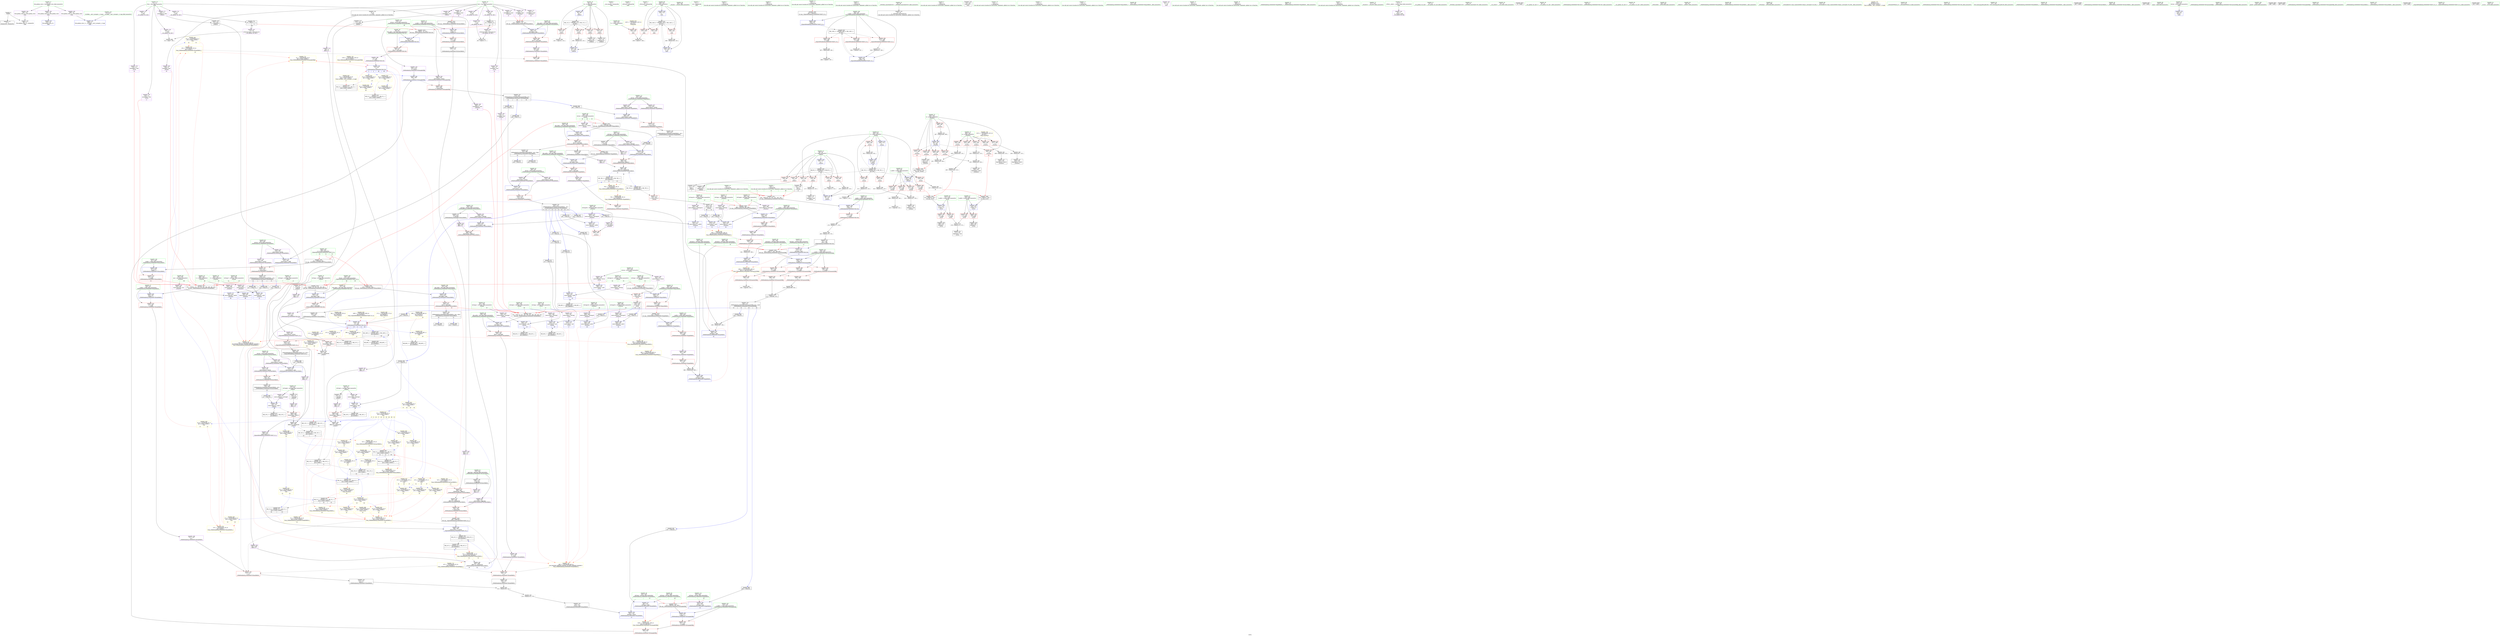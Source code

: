 digraph "SVFG" {
	label="SVFG";

	Node0x5632c57db750 [shape=record,color=grey,label="{NodeID: 0\nNullPtr}"];
	Node0x5632c57db750 -> Node0x5632c5810500[style=solid];
	Node0x5632c57db750 -> Node0x5632c581d050[style=solid];
	Node0x5632c586cb50 [shape=record,color=yellow,style=double,label="{NodeID: 941\n2V_2 = CSCHI(MR_2V_1)\npts\{110000 140000 \}\nCS[]|{<s0>31|<s1>31}}"];
	Node0x5632c586cb50:s0 -> Node0x5632c5854f70[style=dashed,color=red];
	Node0x5632c586cb50:s1 -> Node0x5632c5855050[style=dashed,color=red];
	Node0x5632c5832790 [shape=record,color=grey,label="{NodeID: 609\n142 = cmp(141, 114, )\n}"];
	Node0x5632c581a850 [shape=record,color=red,label="{NodeID: 277\n422\<--380\n\<--n\n_Z5solvev\n}"];
	Node0x5632c581a850 -> Node0x5632c5816d60[style=solid];
	Node0x5632c580b670 [shape=record,color=green,label="{NodeID: 111\n645\<--646\nretval\<--retval_field_insensitive\n_ZNK6ModIntILj1000000007EEplERKS0_\n}"];
	Node0x5632c580b670 -> Node0x5632c5818700[style=solid];
	Node0x5632c580b670 -> Node0x5632c58187d0[style=solid];
	Node0x5632c5857a00 [shape=record,color=yellow,style=double,label="{NodeID: 720\n153V_1 = ENCHI(MR_153V_0)\npts\{5770000 \}\nFun[_ZN6ModIntILj1000000007EE4makeERKj]|{<s0>48}}"];
	Node0x5632c5857a00:s0 -> Node0x5632c581d220[style=dashed,color=red];
	Node0x5632c5814650 [shape=record,color=blue,label="{NodeID: 388\n625\<--623\nthis.addr\<--this\n_ZN6ModIntILj1000000007EEmLERKS0_\n}"];
	Node0x5632c5814650 -> Node0x5632c581c3f0[style=dashed];
	Node0x5632c580fb70 [shape=record,color=purple,label="{NodeID: 222\n446\<--398\ncoerce.dive23\<--ref.tmp20\n_Z5solvev\n}"];
	Node0x5632c580fb70 -> Node0x5632c581f2a0[style=solid];
	Node0x5632c580c0e0 [shape=record,color=green,label="{NodeID: 56\n257\<--258\nn.addr\<--n.addr_field_insensitive\n_Z1Cii\n}"];
	Node0x5632c580c0e0 -> Node0x5632c5819a80[style=solid];
	Node0x5632c580c0e0 -> Node0x5632c5819b50[style=solid];
	Node0x5632c580c0e0 -> Node0x5632c581e330[style=solid];
	Node0x5632c589c530 [shape=record,color=black,label="{NodeID: 997\n635 = PHI(193, )\n}"];
	Node0x5632c589c530 -> Node0x5632c58147f0[style=solid];
	Node0x5632c581d630 [shape=record,color=blue,label="{NodeID: 333\n89\<--136\ni\<--inc\n_Z5firstv\n}"];
	Node0x5632c581d630 -> Node0x5632c584f460[style=dashed];
	Node0x5632c5812e30 [shape=record,color=purple,label="{NodeID: 167\n146\<--8\narrayidx11\<--fact\n_Z5firstv\n|{<s0>10}}"];
	Node0x5632c5812e30:s0 -> Node0x5632c589f1a0[style=solid,color=red];
	Node0x5632c57fdd30 [shape=record,color=green,label="{NodeID: 1\n7\<--1\n__dso_handle\<--dummyObj\nGlob }"];
	Node0x5632c586cce0 [shape=record,color=yellow,style=double,label="{NodeID: 942\n2V_3 = CSCHI(MR_2V_2)\npts\{110000 140000 \}\nCS[]|{<s0>32}}"];
	Node0x5632c586cce0:s0 -> Node0x5632c584db00[style=dashed,color=red];
	Node0x5632c5832910 [shape=record,color=grey,label="{NodeID: 610\n58 = cmp(52, 57, )\n}"];
	Node0x5632c581a920 [shape=record,color=red,label="{NodeID: 278\n428\<--380\n\<--n\n_Z5solvev\n}"];
	Node0x5632c581a920 -> Node0x5632c5830f90[style=solid];
	Node0x5632c580b740 [shape=record,color=green,label="{NodeID: 112\n647\<--648\nthis.addr\<--this.addr_field_insensitive\n_ZNK6ModIntILj1000000007EEplERKS0_\n}"];
	Node0x5632c580b740 -> Node0x5632c581c590[style=solid];
	Node0x5632c580b740 -> Node0x5632c5814990[style=solid];
	Node0x5632c5857ae0 [shape=record,color=yellow,style=double,label="{NodeID: 721\n2V_1 = ENCHI(MR_2V_0)\npts\{110000 140000 \}\nFun[_ZN6ModIntILj1000000007EE4makeERKj]|{<s0>48}}"];
	Node0x5632c5857ae0:s0 -> Node0x5632c581d220[style=dashed,color=red];
	Node0x5632c5814720 [shape=record,color=blue,label="{NodeID: 389\n627\<--624\nr.addr\<--r\n_ZN6ModIntILj1000000007EEmLERKS0_\n}"];
	Node0x5632c5814720 -> Node0x5632c581c4c0[style=dashed];
	Node0x5632c580fc40 [shape=record,color=purple,label="{NodeID: 223\n462\<--400\ncoerce.dive35\<--ref.tmp30\n_Z5solvev\n}"];
	Node0x5632c580fc40 -> Node0x5632c581f5e0[style=solid];
	Node0x5632c580c1b0 [shape=record,color=green,label="{NodeID: 57\n259\<--260\nk.addr\<--k.addr_field_insensitive\n_Z1Cii\n}"];
	Node0x5632c580c1b0 -> Node0x5632c5819c20[style=solid];
	Node0x5632c580c1b0 -> Node0x5632c5819cf0[style=solid];
	Node0x5632c580c1b0 -> Node0x5632c581e400[style=solid];
	Node0x5632c589c700 [shape=record,color=black,label="{NodeID: 998\n665 = PHI(556, )\n}"];
	Node0x5632c589c700 -> Node0x5632c5814c00[style=solid];
	Node0x5632c581d700 [shape=record,color=blue,label="{NodeID: 334\n95\<--69\ni5\<--\n_Z5firstv\n}"];
	Node0x5632c581d700 -> Node0x5632c5848950[style=dashed];
	Node0x5632c5812f00 [shape=record,color=purple,label="{NodeID: 168\n267\<--8\narrayidx\<--fact\n_Z1Cii\n|{<s0>16}}"];
	Node0x5632c5812f00:s0 -> Node0x5632c589e590[style=solid,color=red];
	Node0x5632c5807730 [shape=record,color=green,label="{NodeID: 2\n15\<--1\n_ZSt3cin\<--dummyObj\nGlob }"];
	Node0x5632c586ce70 [shape=record,color=yellow,style=double,label="{NodeID: 943\n2V_4 = CSCHI(MR_2V_3)\npts\{110000 140000 \}\nCS[]|{<s0>33|<s1>33}}"];
	Node0x5632c586ce70:s0 -> Node0x5632c5854f70[style=dashed,color=red];
	Node0x5632c586ce70:s1 -> Node0x5632c5855050[style=dashed,color=red];
	Node0x5632c5832a90 [shape=record,color=grey,label="{NodeID: 611\n347 = cmp(346, 110, )\n}"];
	Node0x5632c581a9f0 [shape=record,color=red,label="{NodeID: 279\n438\<--380\n\<--n\n_Z5solvev\n}"];
	Node0x5632c581a9f0 -> Node0x5632c5818260[style=solid];
	Node0x5632c580b810 [shape=record,color=green,label="{NodeID: 113\n649\<--650\nr.addr\<--r.addr_field_insensitive\n_ZNK6ModIntILj1000000007EEplERKS0_\n}"];
	Node0x5632c580b810 -> Node0x5632c581c660[style=solid];
	Node0x5632c580b810 -> Node0x5632c5814a60[style=solid];
	Node0x5632c5857bf0 [shape=record,color=yellow,style=double,label="{NodeID: 722\n156V_1 = ENCHI(MR_156V_0)\npts\{203 488 652 \}\nFun[_ZN6ModIntILj1000000007EE4makeERKj]}"];
	Node0x5632c5857bf0 -> Node0x5632c581bf10[style=dashed];
	Node0x5632c58147f0 [shape=record,color=blue,label="{NodeID: 390\n636\<--635\ncoerce.dive\<--call\n_ZN6ModIntILj1000000007EEmLERKS0_\n}"];
	Node0x5632c58147f0 -> Node0x5632c581cdb0[style=dashed];
	Node0x5632c580fd10 [shape=record,color=purple,label="{NodeID: 224\n464\<--400\nv\<--ref.tmp30\n_Z5solvev\n}"];
	Node0x5632c580fd10 -> Node0x5632c581b140[style=solid];
	Node0x5632c580c280 [shape=record,color=green,label="{NodeID: 58\n261\<--262\nref.tmp\<--ref.tmp_field_insensitive\n_Z1Cii\n|{|<s1>17}}"];
	Node0x5632c580c280 -> Node0x5632c580ef40[style=solid];
	Node0x5632c580c280:s1 -> Node0x5632c589e590[style=solid,color=red];
	Node0x5632c589c840 [shape=record,color=black,label="{NodeID: 999\n667 = PHI(574, )\n}"];
	Node0x5632c589c840 -> Node0x5632c5814cd0[style=solid];
	Node0x5632c581d7d0 [shape=record,color=blue,label="{NodeID: 335\n150\<--147\ncoerce.dive13\<--call12\n_Z5firstv\n}"];
	Node0x5632c581d7d0 -> Node0x5632c581cb40[style=dashed];
	Node0x5632c581d7d0 -> Node0x5632c5849440[style=dashed];
	Node0x5632c5812fd0 [shape=record,color=purple,label="{NodeID: 169\n326\<--8\narrayidx\<--fact\n_Z4calci\n|{<s0>20}}"];
	Node0x5632c5812fd0:s0 -> Node0x5632c589eb40[style=solid,color=red];
	Node0x5632c58077c0 [shape=record,color=green,label="{NodeID: 3\n16\<--1\n_ZSt4cout\<--dummyObj\nGlob }"];
	Node0x5632c586d000 [shape=record,color=yellow,style=double,label="{NodeID: 944\n2V_5 = CSCHI(MR_2V_4)\npts\{110000 140000 \}\nCS[]|{<s0>34}}"];
	Node0x5632c586d000:s0 -> Node0x5632c58545f0[style=dashed,color=red];
	Node0x5632c5832c10 [shape=record,color=grey,label="{NodeID: 612\n539 = cmp(537, 538, )\n}"];
	Node0x5632c581aac0 [shape=record,color=red,label="{NodeID: 280\n442\<--380\n\<--n\n_Z5solvev\n}"];
	Node0x5632c581aac0 -> Node0x5632c5817360[style=solid];
	Node0x5632c580b8e0 [shape=record,color=green,label="{NodeID: 114\n651\<--652\nref.tmp\<--ref.tmp_field_insensitive\n_ZNK6ModIntILj1000000007EEplERKS0_\n|{|<s1>55}}"];
	Node0x5632c580b8e0 -> Node0x5632c5814c00[style=solid];
	Node0x5632c580b8e0:s1 -> Node0x5632c589f010[style=solid,color=red];
	Node0x5632c58148c0 [shape=record,color=blue, style = dotted,label="{NodeID: 391\n697\<--699\noffset_0\<--dummyVal\n_ZN6ModIntILj1000000007EEmLERKS0_\n|{<s0>50|<s1>50|<s2>51}}"];
	Node0x5632c58148c0:s0 -> Node0x5632c584a370[style=dashed,color=blue];
	Node0x5632c58148c0:s1 -> Node0x5632c584e530[style=dashed,color=blue];
	Node0x5632c58148c0:s2 -> Node0x5632c584ea30[style=dashed,color=blue];
	Node0x5632c580fde0 [shape=record,color=purple,label="{NodeID: 225\n510\<--481\ncoerce.dive\<--retval\n_ZNK6ModIntILj1000000007EEmiERKS0_\n}"];
	Node0x5632c580fde0 -> Node0x5632c581fac0[style=solid];
	Node0x5632c580c350 [shape=record,color=green,label="{NodeID: 59\n285\<--286\n_Z4calci\<--_Z4calci_field_insensitive\n}"];
	Node0x5632c589c980 [shape=record,color=black,label="{NodeID: 1000\n623 = PHI(592, 594, )\n0th arg _ZN6ModIntILj1000000007EEmLERKS0_ }"];
	Node0x5632c589c980 -> Node0x5632c5814650[style=solid];
	Node0x5632c58545f0 [shape=record,color=yellow,style=double,label="{NodeID: 668\n2V_1 = ENCHI(MR_2V_0)\npts\{110000 140000 \}\nFun[_Z1Cii]|{<s0>16}}"];
	Node0x5632c58545f0:s0 -> Node0x5632c5857220[style=dashed,color=red];
	Node0x5632c581d8a0 [shape=record,color=blue, style = dotted,label="{NodeID: 336\n688\<--690\noffset_0\<--dummyVal\n_Z5firstv\n}"];
	Node0x5632c581d8a0 -> Node0x5632c5848f40[style=dashed];
	Node0x5632c58130a0 [shape=record,color=purple,label="{NodeID: 170\n412\<--8\narrayidx\<--fact\n_Z5solvev\n|{<s0>31}}"];
	Node0x5632c58130a0:s0 -> Node0x5632c589d550[style=solid,color=red];
	Node0x5632c5807a70 [shape=record,color=green,label="{NodeID: 4\n17\<--1\n.str\<--dummyObj\nGlob }"];
	Node0x5632c586d190 [shape=record,color=yellow,style=double,label="{NodeID: 945\n2V_6 = CSCHI(MR_2V_5)\npts\{110000 140000 \}\nCS[]|{<s0>35}}"];
	Node0x5632c586d190:s0 -> Node0x5632c5857220[style=dashed,color=red];
	Node0x5632c5832d90 [shape=record,color=grey,label="{NodeID: 613\n313 = cmp(311, 312, )\n}"];
	Node0x5632c581ab90 [shape=record,color=red,label="{NodeID: 281\n457\<--380\n\<--n\n_Z5solvev\n}"];
	Node0x5632c581ab90 -> Node0x5632c58174e0[style=solid];
	Node0x5632c5810330 [shape=record,color=green,label="{NodeID: 115\n653\<--654\nref.tmp2\<--ref.tmp2_field_insensitive\n_ZNK6ModIntILj1000000007EEplERKS0_\n|{|<s1>54}}"];
	Node0x5632c5810330 -> Node0x5632c5814b30[style=solid];
	Node0x5632c5810330:s1 -> Node0x5632c589cf30[style=solid,color=red];
	Node0x5632c5814990 [shape=record,color=blue,label="{NodeID: 392\n647\<--643\nthis.addr\<--this\n_ZNK6ModIntILj1000000007EEplERKS0_\n}"];
	Node0x5632c5814990 -> Node0x5632c581c590[style=dashed];
	Node0x5632c580feb0 [shape=record,color=purple,label="{NodeID: 226\n512\<--481\ncoerce.dive7\<--retval\n_ZNK6ModIntILj1000000007EEmiERKS0_\n}"];
	Node0x5632c580feb0 -> Node0x5632c581b550[style=solid];
	Node0x5632c580c450 [shape=record,color=green,label="{NodeID: 60\n289\<--290\nretval\<--retval_field_insensitive\n_Z4calci\n|{|<s1>18|<s2>23|<s3>25}}"];
	Node0x5632c580c450 -> Node0x5632c580f010[style=solid];
	Node0x5632c580c450:s1 -> Node0x5632c589d9f0[style=solid,color=red];
	Node0x5632c580c450:s2 -> Node0x5632c589e2f0[style=solid,color=red];
	Node0x5632c580c450:s3 -> Node0x5632c589e2f0[style=solid,color=red];
	Node0x5632c589cb90 [shape=record,color=black,label="{NodeID: 1001\n624 = PHI(594, 594, )\n1st arg _ZN6ModIntILj1000000007EEmLERKS0_ }"];
	Node0x5632c589cb90 -> Node0x5632c5814720[style=solid];
	Node0x5632c581d970 [shape=record,color=blue,label="{NodeID: 337\n95\<--160\ni5\<--inc17\n_Z5firstv\n}"];
	Node0x5632c581d970 -> Node0x5632c5848950[style=dashed];
	Node0x5632c5813170 [shape=record,color=purple,label="{NodeID: 171\n427\<--8\narrayidx7\<--fact\n_Z5solvev\n|{<s0>33}}"];
	Node0x5632c5813170:s0 -> Node0x5632c589d550[style=solid,color=red];
	Node0x5632c5807b00 [shape=record,color=green,label="{NodeID: 5\n20\<--1\n\<--dummyObj\nCan only get source location for instruction, argument, global var or function.}"];
	Node0x5632c586d320 [shape=record,color=yellow,style=double,label="{NodeID: 946\n2V_7 = CSCHI(MR_2V_6)\npts\{110000 140000 \}\nCS[]|{<s0>36}}"];
	Node0x5632c586d320:s0 -> Node0x5632c5857220[style=dashed,color=red];
	Node0x5632c5848950 [shape=record,color=black,label="{NodeID: 614\nMR_11V_3 = PHI(MR_11V_4, MR_11V_2, )\npts\{96 \}\n}"];
	Node0x5632c5848950 -> Node0x5632c5818f20[style=dashed];
	Node0x5632c5848950 -> Node0x5632c5818ff0[style=dashed];
	Node0x5632c5848950 -> Node0x5632c58190c0[style=dashed];
	Node0x5632c5848950 -> Node0x5632c5819190[style=dashed];
	Node0x5632c5848950 -> Node0x5632c581d970[style=dashed];
	Node0x5632c581ac60 [shape=record,color=red,label="{NodeID: 282\n406\<--382\n\<--k\n_Z5solvev\n}"];
	Node0x5632c581ac60 -> Node0x5632c5816a60[style=solid];
	Node0x5632c5810400 [shape=record,color=green,label="{NodeID: 116\n21\<--673\n_GLOBAL__sub_I_yosupot_1_0.cpp\<--_GLOBAL__sub_I_yosupot_1_0.cpp_field_insensitive\n}"];
	Node0x5632c5810400 -> Node0x5632c581cf50[style=solid];
	Node0x5632c5814a60 [shape=record,color=blue,label="{NodeID: 393\n649\<--644\nr.addr\<--r\n_ZNK6ModIntILj1000000007EEplERKS0_\n}"];
	Node0x5632c5814a60 -> Node0x5632c581c660[style=dashed];
	Node0x5632c580ff80 [shape=record,color=purple,label="{NodeID: 227\n496\<--495\nv\<--this1\n_ZNK6ModIntILj1000000007EEmiERKS0_\n}"];
	Node0x5632c580ff80 -> Node0x5632c581b3b0[style=solid];
	Node0x5632c580c520 [shape=record,color=green,label="{NodeID: 61\n291\<--292\nn.addr\<--n.addr_field_insensitive\n_Z4calci\n}"];
	Node0x5632c580c520 -> Node0x5632c5819e90[style=solid];
	Node0x5632c580c520 -> Node0x5632c5819f60[style=solid];
	Node0x5632c580c520 -> Node0x5632c581a030[style=solid];
	Node0x5632c580c520 -> Node0x5632c581a100[style=solid];
	Node0x5632c580c520 -> Node0x5632c581e670[style=solid];
	Node0x5632c589cd10 [shape=record,color=black,label="{NodeID: 1002\n590 = PHI(240, )\n0th arg _Z3powI6ModIntILj1000000007EEET_S2_x }"];
	Node0x5632c589cd10 -> Node0x5632c58143e0[style=solid];
	Node0x5632c5854810 [shape=record,color=yellow,style=double,label="{NodeID: 670\n142V_1 = ENCHI(MR_142V_0)\npts\{529 \}\nFun[main]}"];
	Node0x5632c5854810 -> Node0x5632c581b620[style=dashed];
	Node0x5632c581da40 [shape=record,color=blue,label="{NodeID: 338\n167\<--165\nthis.addr\<--this\n_ZN6ModIntILj1000000007EEC2Ex\n}"];
	Node0x5632c581da40 -> Node0x5632c5819260[style=dashed];
	Node0x5632c5813240 [shape=record,color=purple,label="{NodeID: 172\n441\<--8\narrayidx17\<--fact\n_Z5solvev\n|{<s0>37}}"];
	Node0x5632c5813240:s0 -> Node0x5632c589d550[style=solid,color=red];
	Node0x5632c5807b90 [shape=record,color=green,label="{NodeID: 6\n69\<--1\n\<--dummyObj\nCan only get source location for instruction, argument, global var or function.}"];
	Node0x5632c586d4b0 [shape=record,color=yellow,style=double,label="{NodeID: 947\n13V_2 = CSCHI(MR_13V_1)\npts\{110000 \}\nCS[]|{<s0>31|<s1>33|<s2>37}}"];
	Node0x5632c586d4b0:s0 -> Node0x5632c586cce0[style=dashed,color=blue];
	Node0x5632c586d4b0:s1 -> Node0x5632c586d000[style=dashed,color=blue];
	Node0x5632c586d4b0:s2 -> Node0x5632c586c830[style=dashed,color=blue];
	Node0x5632c5848a40 [shape=record,color=black,label="{NodeID: 615\nMR_13V_6 = PHI(MR_13V_7, MR_13V_3, )\npts\{110000 \}\n|{<s0>10|<s1>44}}"];
	Node0x5632c5848a40:s0 -> Node0x5632c5850ab0[style=dashed,color=red];
	Node0x5632c5848a40:s1 -> Node0x5632c584b7d0[style=dashed,color=blue];
	Node0x5632c581ad30 [shape=record,color=red,label="{NodeID: 283\n410\<--382\n\<--k\n_Z5solvev\n}"];
	Node0x5632c581ad30 -> Node0x5632c5811f90[style=solid];
	Node0x5632c5810500 [shape=record,color=black,label="{NodeID: 117\n2\<--3\ndummyVal\<--dummyVal\n}"];
	Node0x5632c5814b30 [shape=record,color=blue,label="{NodeID: 394\n653\<--663\nref.tmp2\<--add\n_ZNK6ModIntILj1000000007EEplERKS0_\n|{<s0>54}}"];
	Node0x5632c5814b30:s0 -> Node0x5632c5853890[style=dashed,color=red];
	Node0x5632c5810050 [shape=record,color=purple,label="{NodeID: 228\n499\<--498\nv4\<--\n_ZNK6ModIntILj1000000007EEmiERKS0_\n}"];
	Node0x5632c5810050 -> Node0x5632c581b480[style=solid];
	Node0x5632c580c5f0 [shape=record,color=green,label="{NodeID: 62\n293\<--294\ni\<--i_field_insensitive\n_Z4calci\n}"];
	Node0x5632c580c5f0 -> Node0x5632c581a1d0[style=solid];
	Node0x5632c580c5f0 -> Node0x5632c581a2a0[style=solid];
	Node0x5632c580c5f0 -> Node0x5632c581a370[style=solid];
	Node0x5632c580c5f0 -> Node0x5632c581a440[style=solid];
	Node0x5632c580c5f0 -> Node0x5632c581a510[style=solid];
	Node0x5632c580c5f0 -> Node0x5632c581e740[style=solid];
	Node0x5632c580c5f0 -> Node0x5632c581ea80[style=solid];
	Node0x5632c589ce20 [shape=record,color=black,label="{NodeID: 1003\n591 = PHI(242, )\n1st arg _Z3powI6ModIntILj1000000007EEET_S2_x }"];
	Node0x5632c589ce20 -> Node0x5632c58144b0[style=solid];
	Node0x5632c581db10 [shape=record,color=blue,label="{NodeID: 339\n169\<--166\nv.addr\<--v\n_ZN6ModIntILj1000000007EEC2Ex\n}"];
	Node0x5632c581db10 -> Node0x5632c5819330[style=dashed];
	Node0x5632c5813310 [shape=record,color=purple,label="{NodeID: 173\n682\<--9\noffset_0\<--\n}"];
	Node0x5632c5813310 -> Node0x5632c581d2f0[style=solid];
	Node0x5632c5807c20 [shape=record,color=green,label="{NodeID: 7\n100\<--1\n\<--dummyObj\nCan only get source location for instruction, argument, global var or function.|{<s0>5|<s1>24|<s2>49}}"];
	Node0x5632c5807c20:s0 -> Node0x5632c589de50[style=solid,color=red];
	Node0x5632c5807c20:s1 -> Node0x5632c589de50[style=solid,color=red];
	Node0x5632c5807c20:s2 -> Node0x5632c589de50[style=solid,color=red];
	Node0x5632c586d610 [shape=record,color=yellow,style=double,label="{NodeID: 948\n15V_2 = CSCHI(MR_15V_1)\npts\{140000 \}\nCS[]|{<s0>31|<s1>33|<s2>37}}"];
	Node0x5632c586d610:s0 -> Node0x5632c586cce0[style=dashed,color=blue];
	Node0x5632c586d610:s1 -> Node0x5632c586d000[style=dashed,color=blue];
	Node0x5632c586d610:s2 -> Node0x5632c586c830[style=dashed,color=blue];
	Node0x5632c5848f40 [shape=record,color=black,label="{NodeID: 616\nMR_15V_4 = PHI(MR_15V_6, MR_15V_2, )\npts\{140000 \}\n|{<s0>10|<s1>44}}"];
	Node0x5632c5848f40:s0 -> Node0x5632c5850b90[style=dashed,color=red];
	Node0x5632c5848f40:s1 -> Node0x5632c584b7d0[style=dashed,color=blue];
	Node0x5632c581ae00 [shape=record,color=red,label="{NodeID: 284\n413\<--382\n\<--k\n_Z5solvev\n|{<s0>30}}"];
	Node0x5632c581ae00:s0 -> Node0x5632c589d8a0[style=solid,color=red];
	Node0x5632c5810600 [shape=record,color=black,label="{NodeID: 118\n9\<--8\n\<--fact\nCan only get source location for instruction, argument, global var or function.}"];
	Node0x5632c5810600 -> Node0x5632c5813310[style=solid];
	Node0x5632c5814c00 [shape=record,color=blue,label="{NodeID: 395\n651\<--665\nref.tmp\<--call\n_ZNK6ModIntILj1000000007EEplERKS0_\n|{<s0>55}}"];
	Node0x5632c5814c00:s0 -> Node0x5632c5857bf0[style=dashed,color=red];
	Node0x5632c5810120 [shape=record,color=purple,label="{NodeID: 229\n584\<--576\nv\<--retval\n_ZN6ModIntILj1000000007EE4makeERKj\n}"];
	Node0x5632c5810120 -> Node0x5632c5814310[style=solid];
	Node0x5632c580c6c0 [shape=record,color=green,label="{NodeID: 63\n295\<--296\nref.tmp\<--ref.tmp_field_insensitive\n_Z4calci\n|{|<s1>23}}"];
	Node0x5632c580c6c0 -> Node0x5632c580f0e0[style=solid];
	Node0x5632c580c6c0:s1 -> Node0x5632c589e440[style=solid,color=red];
	Node0x5632c589cf30 [shape=record,color=black,label="{NodeID: 1004\n557 = PHI(171, 491, 489, 653, )\n0th arg _ZN6ModIntILj1000000007EE5normSERKj }"];
	Node0x5632c589cf30 -> Node0x5632c581fe00[style=solid];
	Node0x5632c58549d0 [shape=record,color=yellow,style=double,label="{NodeID: 672\n2V_1 = ENCHI(MR_2V_0)\npts\{110000 140000 \}\nFun[main]|{<s0>44|<s1>44}}"];
	Node0x5632c58549d0:s0 -> Node0x5632c581d2f0[style=dashed,color=red];
	Node0x5632c58549d0:s1 -> Node0x5632c584fe60[style=dashed,color=red];
	Node0x5632c581dbe0 [shape=record,color=blue,label="{NodeID: 340\n171\<--181\nref.tmp\<--conv\n_ZN6ModIntILj1000000007EEC2Ex\n|{<s0>12}}"];
	Node0x5632c581dbe0:s0 -> Node0x5632c5853890[style=dashed,color=red];
	Node0x5632c58133e0 [shape=record,color=purple,label="{NodeID: 174\n74\<--12\n\<--iFac\n__cxx_global_var_init.2\n}"];
	Node0x5632c58133e0 -> Node0x5632c582c960[style=solid];
	Node0x5632c5808460 [shape=record,color=green,label="{NodeID: 8\n105\<--1\n\<--dummyObj\nCan only get source location for instruction, argument, global var or function.}"];
	Node0x5632c5849440 [shape=record,color=black,label="{NodeID: 617\nMR_23V_2 = PHI(MR_23V_3, MR_23V_1, )\npts\{980000 \}\n}"];
	Node0x5632c5849440 -> Node0x5632c581d7d0[style=dashed];
	Node0x5632c581aed0 [shape=record,color=red,label="{NodeID: 285\n424\<--382\n\<--k\n_Z5solvev\n}"];
	Node0x5632c581aed0 -> Node0x5632c5817060[style=solid];
	Node0x5632c5810700 [shape=record,color=black,label="{NodeID: 119\n32\<--33\n\<--_ZNSt8ios_base4InitD1Ev\nCan only get source location for instruction, argument, global var or function.}"];
	Node0x5632c5814cd0 [shape=record,color=blue,label="{NodeID: 396\n668\<--667\ncoerce.dive\<--call4\n_ZNK6ModIntILj1000000007EEplERKS0_\n}"];
	Node0x5632c5814cd0 -> Node0x5632c581c8d0[style=dashed];
	Node0x5632c58101f0 [shape=record,color=purple,label="{NodeID: 230\n586\<--576\ncoerce.dive\<--retval\n_ZN6ModIntILj1000000007EE4makeERKj\n}"];
	Node0x5632c58101f0 -> Node0x5632c581bfe0[style=solid];
	Node0x5632c580c790 [shape=record,color=green,label="{NodeID: 64\n297\<--298\nref.tmp1\<--ref.tmp1_field_insensitive\n_Z4calci\n|{|<s1>22}}"];
	Node0x5632c580c790 -> Node0x5632c580f1b0[style=solid];
	Node0x5632c580c790:s1 -> Node0x5632c589e590[style=solid,color=red];
	Node0x5632c589d2b0 [shape=record,color=black,label="{NodeID: 1005\n253 = PHI(315, 443, )\n0th arg _Z1Cii }"];
	Node0x5632c589d2b0 -> Node0x5632c581e330[style=solid];
	Node0x5632c581dcb0 [shape=record,color=blue,label="{NodeID: 341\n176\<--183\nv2\<--call\n_ZN6ModIntILj1000000007EEC2Ex\n|{<s0>5|<s1>7|<s2>18|<s3>21|<s4>24|<s5>49}}"];
	Node0x5632c581dcb0:s0 -> Node0x5632c586ae60[style=dashed,color=blue];
	Node0x5632c581dcb0:s1 -> Node0x5632c586a610[style=dashed,color=blue];
	Node0x5632c581dcb0:s2 -> Node0x5632c584c200[style=dashed,color=blue];
	Node0x5632c581dcb0:s3 -> Node0x5632c586bd70[style=dashed,color=blue];
	Node0x5632c581dcb0:s4 -> Node0x5632c586c2d0[style=dashed,color=blue];
	Node0x5632c581dcb0:s5 -> Node0x5632c584e530[style=dashed,color=blue];
	Node0x5632c58134b0 [shape=record,color=purple,label="{NodeID: 175\n79\<--12\n\<--iFac\n__cxx_global_var_init.2\n}"];
	Node0x5632c5808520 [shape=record,color=green,label="{NodeID: 9\n106\<--1\n\<--dummyObj\nCan only get source location for instruction, argument, global var or function.}"];
	Node0x5632c5849940 [shape=record,color=black,label="{NodeID: 618\nMR_2V_2 = PHI(MR_2V_3, MR_2V_1, )\npts\{110000 140000 \}\n|{<s0>4}}"];
	Node0x5632c5849940:s0 -> Node0x5632c581d220[style=dashed,color=red];
	Node0x5632c581afa0 [shape=record,color=red,label="{NodeID: 286\n430\<--382\n\<--k\n_Z5solvev\n}"];
	Node0x5632c581afa0 -> Node0x5632c5831110[style=solid];
	Node0x5632c5810800 [shape=record,color=black,label="{NodeID: 120\n525\<--69\nmain_ret\<--\nmain\n}"];
	Node0x5632c5858300 [shape=record,color=yellow,style=double,label="{NodeID: 729\n2V_1 = ENCHI(MR_2V_0)\npts\{110000 140000 \}\nFun[_Z5solvev]|{<s0>30}}"];
	Node0x5632c5858300:s0 -> Node0x5632c584db00[style=dashed,color=red];
	Node0x5632c5818330 [shape=record,color=purple,label="{NodeID: 231\n619\<--592\ncoerce.dive3\<--retval\n_Z3powI6ModIntILj1000000007EEET_S2_x\n}"];
	Node0x5632c5818330 -> Node0x5632c581c320[style=solid];
	Node0x5632c580c860 [shape=record,color=green,label="{NodeID: 65\n299\<--300\nref.tmp2\<--ref.tmp2_field_insensitive\n_Z4calci\n|{|<s1>20}}"];
	Node0x5632c580c860 -> Node0x5632c580f280[style=solid];
	Node0x5632c580c860:s1 -> Node0x5632c589e590[style=solid,color=red];
	Node0x5632c589d400 [shape=record,color=black,label="{NodeID: 1006\n254 = PHI(317, 444, )\n1st arg _Z1Cii }"];
	Node0x5632c589d400 -> Node0x5632c581e400[style=solid];
	Node0x5632c581dd80 [shape=record,color=blue,label="{NodeID: 342\n198\<--194\nthis.addr\<--this\n_ZNK6ModIntILj1000000007EEmlERKS0_\n}"];
	Node0x5632c581dd80 -> Node0x5632c5819400[style=dashed];
	Node0x5632c5813580 [shape=record,color=purple,label="{NodeID: 176\n80\<--12\n\<--iFac\n__cxx_global_var_init.2\n}"];
	Node0x5632c5813580 -> Node0x5632c5832310[style=solid];
	Node0x5632c5808620 [shape=record,color=green,label="{NodeID: 10\n110\<--1\n\<--dummyObj\nCan only get source location for instruction, argument, global var or function.}"];
	Node0x5632c581b070 [shape=record,color=red,label="{NodeID: 287\n444\<--382\n\<--k\n_Z5solvev\n|{<s0>34}}"];
	Node0x5632c581b070:s0 -> Node0x5632c589d400[style=solid,color=red];
	Node0x5632c58108d0 [shape=record,color=black,label="{NodeID: 121\n103\<--87\n\<--ref.tmp\n_Z5firstv\n}"];
	Node0x5632c58108d0 -> Node0x5632c5814170[style=solid];
	Node0x5632c5858410 [shape=record,color=yellow,style=double,label="{NodeID: 730\n101V_1 = ENCHI(MR_101V_0)\npts\{381 \}\nFun[_Z5solvev]}"];
	Node0x5632c5858410 -> Node0x5632c581a850[style=dashed];
	Node0x5632c5858410 -> Node0x5632c581a920[style=dashed];
	Node0x5632c5858410 -> Node0x5632c581a9f0[style=dashed];
	Node0x5632c5858410 -> Node0x5632c581aac0[style=dashed];
	Node0x5632c5858410 -> Node0x5632c581ab90[style=dashed];
	Node0x5632c58183c0 [shape=record,color=purple,label="{NodeID: 232\n598\<--594\ncoerce.dive\<--x\n_Z3powI6ModIntILj1000000007EEET_S2_x\n}"];
	Node0x5632c58183c0 -> Node0x5632c58143e0[style=solid];
	Node0x5632c580c930 [shape=record,color=green,label="{NodeID: 66\n301\<--302\nref.tmp7\<--ref.tmp7_field_insensitive\n_Z4calci\n|{<s0>21|<s1>22}}"];
	Node0x5632c580c930:s0 -> Node0x5632c589d9f0[style=solid,color=red];
	Node0x5632c580c930:s1 -> Node0x5632c589eb40[style=solid,color=red];
	Node0x5632c589d550 [shape=record,color=black,label="{NodeID: 1007\n479 = PHI(412, 427, 441, )\n0th arg _ZNK6ModIntILj1000000007EEmiERKS0_ }"];
	Node0x5632c589d550 -> Node0x5632c581f6b0[style=solid];
	Node0x5632c581de50 [shape=record,color=blue,label="{NodeID: 343\n200\<--195\nr.addr\<--r\n_ZNK6ModIntILj1000000007EEmlERKS0_\n}"];
	Node0x5632c581de50 -> Node0x5632c58194d0[style=dashed];
	Node0x5632c5813650 [shape=record,color=purple,label="{NodeID: 177\n154\<--12\narrayidx15\<--iFac\n_Z5firstv\n}"];
	Node0x5632c5813650 -> Node0x5632c5811020[style=solid];
	Node0x5632c5808720 [shape=record,color=green,label="{NodeID: 11\n114\<--1\n\<--dummyObj\nCan only get source location for instruction, argument, global var or function.}"];
	Node0x5632c586db70 [shape=record,color=yellow,style=double,label="{NodeID: 952\n2V_2 = CSCHI(MR_2V_1)\npts\{110000 140000 \}\nCS[]|{<s0>13|<s1>43|<s2>43|<s3>55}}"];
	Node0x5632c586db70:s0 -> Node0x5632c586a9b0[style=dashed,color=blue];
	Node0x5632c586db70:s1 -> Node0x5632c586d4b0[style=dashed,color=blue];
	Node0x5632c586db70:s2 -> Node0x5632c586d610[style=dashed,color=blue];
	Node0x5632c586db70:s3 -> Node0x5632c586e530[style=dashed,color=blue];
	Node0x5632c584a370 [shape=record,color=black,label="{NodeID: 620\nMR_41V_5 = PHI(MR_41V_4, MR_41V_3, )\npts\{5950000 \}\n|{<s0>51}}"];
	Node0x5632c584a370:s0 -> Node0x5632c5853290[style=dashed,color=red];
	Node0x5632c581b140 [shape=record,color=red,label="{NodeID: 288\n465\<--464\n\<--v\n_Z5solvev\n}"];
	Node0x5632c58109a0 [shape=record,color=black,label="{NodeID: 122\n132\<--91\n\<--ref.tmp1\n_Z5firstv\n}"];
	Node0x5632c58109a0 -> Node0x5632c580e310[style=solid];
	Node0x5632c5818490 [shape=record,color=purple,label="{NodeID: 233\n636\<--629\ncoerce.dive\<--ref.tmp\n_ZN6ModIntILj1000000007EEmLERKS0_\n}"];
	Node0x5632c5818490 -> Node0x5632c58147f0[style=solid];
	Node0x5632c580ca00 [shape=record,color=green,label="{NodeID: 67\n303\<--304\nref.tmp13\<--ref.tmp13_field_insensitive\n_Z4calci\n|{<s0>24|<s1>25}}"];
	Node0x5632c580ca00:s0 -> Node0x5632c589d9f0[style=solid,color=red];
	Node0x5632c580ca00:s1 -> Node0x5632c589e440[style=solid,color=red];
	Node0x5632c589d6e0 [shape=record,color=black,label="{NodeID: 1008\n480 = PHI(386, 390, 394, )\n1st arg _ZNK6ModIntILj1000000007EEmiERKS0_ }"];
	Node0x5632c589d6e0 -> Node0x5632c581f780[style=solid];
	Node0x5632c581df20 [shape=record,color=blue,label="{NodeID: 344\n202\<--216\nref.tmp\<--conv4\n_ZNK6ModIntILj1000000007EEmlERKS0_\n|{<s0>13}}"];
	Node0x5632c581df20:s0 -> Node0x5632c5857bf0[style=dashed,color=red];
	Node0x5632c5813720 [shape=record,color=purple,label="{NodeID: 178\n270\<--12\narrayidx2\<--iFac\n_Z1Cii\n|{<s0>16}}"];
	Node0x5632c5813720:s0 -> Node0x5632c589eb40[style=solid,color=red];
	Node0x5632c5808820 [shape=record,color=green,label="{NodeID: 12\n179\<--1\n\<--dummyObj\nCan only get source location for instruction, argument, global var or function.}"];
	Node0x5632c584a870 [shape=record,color=black,label="{NodeID: 621\nMR_2V_4 = PHI(MR_2V_3, MR_2V_2, )\npts\{110000 140000 \}\n|{<s0>51}}"];
	Node0x5632c584a870:s0 -> Node0x5632c5853180[style=dashed,color=red];
	Node0x5632c581b210 [shape=record,color=red,label="{NodeID: 289\n495\<--483\nthis1\<--this.addr\n_ZNK6ModIntILj1000000007EEmiERKS0_\n}"];
	Node0x5632c581b210 -> Node0x5632c580ff80[style=solid];
	Node0x5632c5810a70 [shape=record,color=black,label="{NodeID: 123\n156\<--97\n\<--ref.tmp9\n_Z5firstv\n}"];
	Node0x5632c5810a70 -> Node0x5632c580e4b0[style=solid];
	Node0x5632c5818560 [shape=record,color=purple,label="{NodeID: 234\n697\<--638\noffset_0\<--\n}"];
	Node0x5632c5818560 -> Node0x5632c58148c0[style=solid];
	Node0x5632c580cad0 [shape=record,color=green,label="{NodeID: 68\n337\<--338\n_ZN6ModIntILj1000000007EEpLERKS0_\<--_ZN6ModIntILj1000000007EEpLERKS0__field_insensitive\n}"];
	Node0x5632c589d8a0 [shape=record,color=black,label="{NodeID: 1009\n288 = PHI(413, 431, )\n0th arg _Z4calci }"];
	Node0x5632c589d8a0 -> Node0x5632c581e670[style=solid];
	Node0x5632c581dff0 [shape=record,color=blue,label="{NodeID: 345\n221\<--218\ncoerce.dive\<--call\n_ZNK6ModIntILj1000000007EEmlERKS0_\n}"];
	Node0x5632c581dff0 -> Node0x5632c5819740[style=dashed];
	Node0x5632c58137f0 [shape=record,color=purple,label="{NodeID: 179\n278\<--12\narrayidx4\<--iFac\n_Z1Cii\n|{<s0>17}}"];
	Node0x5632c58137f0:s0 -> Node0x5632c589eb40[style=solid,color=red];
	Node0x5632c5808920 [shape=record,color=green,label="{NodeID: 13\n242\<--1\n\<--dummyObj\nCan only get source location for instruction, argument, global var or function.|{<s0>15}}"];
	Node0x5632c5808920:s0 -> Node0x5632c589ce20[style=solid,color=red];
	Node0x5632c584ada0 [shape=record,color=black,label="{NodeID: 622\nMR_2V_2 = PHI(MR_2V_3, MR_2V_1, )\npts\{110000 140000 \}\n|{<s0>3}}"];
	Node0x5632c584ada0:s0 -> Node0x5632c581d220[style=dashed,color=red];
	Node0x5632c581b2e0 [shape=record,color=red,label="{NodeID: 290\n498\<--485\n\<--r.addr\n_ZNK6ModIntILj1000000007EEmiERKS0_\n}"];
	Node0x5632c581b2e0 -> Node0x5632c5810050[style=solid];
	Node0x5632c5810b40 [shape=record,color=black,label="{NodeID: 124\n118\<--117\nidxprom\<--sub\n_Z5firstv\n}"];
	Node0x5632c5818630 [shape=record,color=purple,label="{NodeID: 235\n698\<--639\noffset_0\<--\n}"];
	Node0x5632c5818630 -> Node0x5632c581cdb0[style=solid];
	Node0x5632c580cbd0 [shape=record,color=green,label="{NodeID: 69\n358\<--359\nthis.addr\<--this.addr_field_insensitive\n_ZN6ModIntILj1000000007EEpLERKS0_\n}"];
	Node0x5632c580cbd0 -> Node0x5632c581a6b0[style=solid];
	Node0x5632c580cbd0 -> Node0x5632c581eb50[style=solid];
	Node0x5632c589d9f0 [shape=record,color=black,label="{NodeID: 1010\n165 = PHI(87, 93, 289, 301, 303, 592, )\n0th arg _ZN6ModIntILj1000000007EEC2Ex }"];
	Node0x5632c589d9f0 -> Node0x5632c581da40[style=solid];
	Node0x5632c5854f70 [shape=record,color=yellow,style=double,label="{NodeID: 678\n13V_1 = ENCHI(MR_13V_0)\npts\{110000 \}\nFun[_ZNK6ModIntILj1000000007EEmiERKS0_]|{|<s1>43}}"];
	Node0x5632c5854f70 -> Node0x5632c581b3b0[style=dashed];
	Node0x5632c5854f70:s1 -> Node0x5632c5857ae0[style=dashed,color=red];
	Node0x5632c581e0c0 [shape=record,color=blue,label="{NodeID: 346\n230\<--227\nx.addr\<--x\n_ZN6ModIntILj1000000007EE3invERKS0_\n}"];
	Node0x5632c581e0c0 -> Node0x5632c5819810[style=dashed];
	Node0x5632c58138c0 [shape=record,color=purple,label="{NodeID: 180\n460\<--12\narrayidx33\<--iFac\n_Z5solvev\n|{<s0>38}}"];
	Node0x5632c58138c0:s0 -> Node0x5632c589e590[style=solid,color=red];
	Node0x5632c5808a20 [shape=record,color=green,label="{NodeID: 14\n307\<--1\n\<--dummyObj\nCan only get source location for instruction, argument, global var or function.|{<s0>18}}"];
	Node0x5632c5808a20:s0 -> Node0x5632c589de50[style=solid,color=red];
	Node0x5632c584b2d0 [shape=record,color=black,label="{NodeID: 623\nMR_144V_3 = PHI(MR_144V_4, MR_144V_2, )\npts\{531 \}\n}"];
	Node0x5632c584b2d0 -> Node0x5632c581b6f0[style=dashed];
	Node0x5632c584b2d0 -> Node0x5632c581b7c0[style=dashed];
	Node0x5632c584b2d0 -> Node0x5632c581b890[style=dashed];
	Node0x5632c584b2d0 -> Node0x5632c581fd30[style=dashed];
	Node0x5632c581b3b0 [shape=record,color=red,label="{NodeID: 291\n497\<--496\n\<--v\n_ZNK6ModIntILj1000000007EEmiERKS0_\n}"];
	Node0x5632c581b3b0 -> Node0x5632c5831e90[style=solid];
	Node0x5632c5810c10 [shape=record,color=black,label="{NodeID: 125\n121\<--120\nconv\<--\n_Z5firstv\n|{<s0>7}}"];
	Node0x5632c5810c10:s0 -> Node0x5632c589de50[style=solid,color=red];
	Node0x5632c5818700 [shape=record,color=purple,label="{NodeID: 236\n668\<--645\ncoerce.dive\<--retval\n_ZNK6ModIntILj1000000007EEplERKS0_\n}"];
	Node0x5632c5818700 -> Node0x5632c5814cd0[style=solid];
	Node0x5632c580cca0 [shape=record,color=green,label="{NodeID: 70\n360\<--361\nr.addr\<--r.addr_field_insensitive\n_ZN6ModIntILj1000000007EEpLERKS0_\n}"];
	Node0x5632c580cca0 -> Node0x5632c581a780[style=solid];
	Node0x5632c580cca0 -> Node0x5632c581ec20[style=solid];
	Node0x5632c589de50 [shape=record,color=black,label="{NodeID: 1011\n166 = PHI(100, 121, 307, 331, 100, 100, )\n1st arg _ZN6ModIntILj1000000007EEC2Ex }"];
	Node0x5632c589de50 -> Node0x5632c581db10[style=solid];
	Node0x5632c5855050 [shape=record,color=yellow,style=double,label="{NodeID: 679\n15V_1 = ENCHI(MR_15V_0)\npts\{140000 \}\nFun[_ZNK6ModIntILj1000000007EEmiERKS0_]|{<s0>43}}"];
	Node0x5632c5855050:s0 -> Node0x5632c5857ae0[style=dashed,color=red];
	Node0x5632c581e190 [shape=record,color=blue, style = dotted,label="{NodeID: 347\n691\<--693\noffset_0\<--dummyVal\n_ZN6ModIntILj1000000007EE3invERKS0_\n}"];
	Node0x5632c581e190 -> Node0x5632c58198e0[style=dashed];
	Node0x5632c5813990 [shape=record,color=purple,label="{NodeID: 181\n542\<--17\n\<--.str\nmain\n}"];
	Node0x5632c5808b20 [shape=record,color=green,label="{NodeID: 15\n342\<--1\n\<--dummyObj\nCan only get source location for instruction, argument, global var or function.}"];
	Node0x5632c584b7d0 [shape=record,color=black,label="{NodeID: 624\nMR_2V_3 = PHI(MR_2V_4, MR_2V_2, )\npts\{110000 140000 \}\n|{<s0>47}}"];
	Node0x5632c584b7d0:s0 -> Node0x5632c5858300[style=dashed,color=red];
	Node0x5632c581b480 [shape=record,color=red,label="{NodeID: 292\n500\<--499\n\<--v4\n_ZNK6ModIntILj1000000007EEmiERKS0_\n}"];
	Node0x5632c581b480 -> Node0x5632c5831b90[style=solid];
	Node0x5632c5810ce0 [shape=record,color=black,label="{NodeID: 126\n129\<--128\nidxprom3\<--\n_Z5firstv\n}"];
	Node0x5632c58187d0 [shape=record,color=purple,label="{NodeID: 237\n670\<--645\ncoerce.dive5\<--retval\n_ZNK6ModIntILj1000000007EEplERKS0_\n}"];
	Node0x5632c58187d0 -> Node0x5632c581c8d0[style=solid];
	Node0x5632c580cd70 [shape=record,color=green,label="{NodeID: 71\n362\<--363\nref.tmp\<--ref.tmp_field_insensitive\n_ZN6ModIntILj1000000007EEpLERKS0_\n}"];
	Node0x5632c580cd70 -> Node0x5632c5811d20[style=solid];
	Node0x5632c580cd70 -> Node0x5632c580f350[style=solid];
	Node0x5632c589e0d0 [shape=record,color=black,label="{NodeID: 1012\n643 = PHI(366, )\n0th arg _ZNK6ModIntILj1000000007EEplERKS0_ }"];
	Node0x5632c589e0d0 -> Node0x5632c5814990[style=solid];
	Node0x5632c581e260 [shape=record,color=blue,label="{NodeID: 348\n245\<--241\ncoerce.dive1\<--call\n_ZN6ModIntILj1000000007EE3invERKS0_\n}"];
	Node0x5632c581e260 -> Node0x5632c58199b0[style=dashed];
	Node0x5632c5813a60 [shape=record,color=purple,label="{NodeID: 182\n679\<--19\nllvm.global_ctors_0\<--llvm.global_ctors\nGlob }"];
	Node0x5632c5813a60 -> Node0x5632c581ce80[style=solid];
	Node0x5632c5808c20 [shape=record,color=green,label="{NodeID: 16\n408\<--1\n\<--dummyObj\nCan only get source location for instruction, argument, global var or function.}"];
	Node0x5632c584bd00 [shape=record,color=black,label="{NodeID: 625\nMR_76V_3 = PHI(MR_76V_4, MR_76V_2, )\npts\{294 \}\n}"];
	Node0x5632c584bd00 -> Node0x5632c581a1d0[style=dashed];
	Node0x5632c584bd00 -> Node0x5632c581a2a0[style=dashed];
	Node0x5632c584bd00 -> Node0x5632c581a370[style=dashed];
	Node0x5632c584bd00 -> Node0x5632c581a440[style=dashed];
	Node0x5632c584bd00 -> Node0x5632c581a510[style=dashed];
	Node0x5632c584bd00 -> Node0x5632c581ea80[style=dashed];
	Node0x5632c581b550 [shape=record,color=red,label="{NodeID: 293\n513\<--512\n\<--coerce.dive7\n_ZNK6ModIntILj1000000007EEmiERKS0_\n}"];
	Node0x5632c581b550 -> Node0x5632c58122d0[style=solid];
	Node0x5632c5810db0 [shape=record,color=black,label="{NodeID: 127\n131\<--130\n\<--arrayidx4\n_Z5firstv\n}"];
	Node0x5632c5810db0 -> Node0x5632c5814240[style=solid];
	Node0x5632c58188a0 [shape=record,color=purple,label="{NodeID: 238\n658\<--657\nv\<--this1\n_ZNK6ModIntILj1000000007EEplERKS0_\n}"];
	Node0x5632c58188a0 -> Node0x5632c581c730[style=solid];
	Node0x5632c580ce40 [shape=record,color=green,label="{NodeID: 72\n369\<--370\n_ZNK6ModIntILj1000000007EEplERKS0_\<--_ZNK6ModIntILj1000000007EEplERKS0__field_insensitive\n}"];
	Node0x5632c589e1e0 [shape=record,color=black,label="{NodeID: 1013\n644 = PHI(367, )\n1st arg _ZNK6ModIntILj1000000007EEplERKS0_ }"];
	Node0x5632c589e1e0 -> Node0x5632c5814a60[style=solid];
	Node0x5632c5855210 [shape=record,color=yellow,style=double,label="{NodeID: 681\n138V_1 = ENCHI(MR_138V_0)\npts\{3870000 3910000 3950000 \}\nFun[_ZNK6ModIntILj1000000007EEmiERKS0_]}"];
	Node0x5632c5855210 -> Node0x5632c581b480[style=dashed];
	Node0x5632c581e330 [shape=record,color=blue,label="{NodeID: 349\n257\<--253\nn.addr\<--n\n_Z1Cii\n}"];
	Node0x5632c581e330 -> Node0x5632c5819a80[style=dashed];
	Node0x5632c581e330 -> Node0x5632c5819b50[style=dashed];
	Node0x5632c5813b60 [shape=record,color=purple,label="{NodeID: 183\n680\<--19\nllvm.global_ctors_1\<--llvm.global_ctors\nGlob }"];
	Node0x5632c5813b60 -> Node0x5632c581cf50[style=solid];
	Node0x5632c5808d20 [shape=record,color=green,label="{NodeID: 17\n502\<--1\n\<--dummyObj\nCan only get source location for instruction, argument, global var or function.}"];
	Node0x5632c584c200 [shape=record,color=black,label="{NodeID: 626\nMR_78V_3 = PHI(MR_78V_4, MR_78V_2, )\npts\{2900000 \}\n|{|<s1>23|<s2>25}}"];
	Node0x5632c584c200 -> Node0x5632c5848640[style=dashed];
	Node0x5632c584c200:s1 -> Node0x5632c58569b0[style=dashed,color=red];
	Node0x5632c584c200:s2 -> Node0x5632c58569b0[style=dashed,color=red];
	Node0x5632c581b620 [shape=record,color=red,label="{NodeID: 294\n538\<--528\n\<--T\nmain\n}"];
	Node0x5632c581b620 -> Node0x5632c5832c10[style=solid];
	Node0x5632c5810e80 [shape=record,color=black,label="{NodeID: 128\n145\<--144\nidxprom10\<--\n_Z5firstv\n}"];
	Node0x5632c5818970 [shape=record,color=purple,label="{NodeID: 239\n661\<--660\nv3\<--\n_ZNK6ModIntILj1000000007EEplERKS0_\n}"];
	Node0x5632c5818970 -> Node0x5632c581c800[style=solid];
	Node0x5632c580cf40 [shape=record,color=green,label="{NodeID: 73\n377\<--378\n_Z5solvev\<--_Z5solvev_field_insensitive\n}"];
	Node0x5632c589e2f0 [shape=record,color=black,label="{NodeID: 1014\n356 = PHI(289, 289, )\n0th arg _ZN6ModIntILj1000000007EEpLERKS0_ }"];
	Node0x5632c589e2f0 -> Node0x5632c581eb50[style=solid];
	Node0x5632c581e400 [shape=record,color=blue,label="{NodeID: 350\n259\<--254\nk.addr\<--k\n_Z1Cii\n}"];
	Node0x5632c581e400 -> Node0x5632c5819c20[style=dashed];
	Node0x5632c581e400 -> Node0x5632c5819cf0[style=dashed];
	Node0x5632c5813c60 [shape=record,color=purple,label="{NodeID: 184\n681\<--19\nllvm.global_ctors_2\<--llvm.global_ctors\nGlob }"];
	Node0x5632c5813c60 -> Node0x5632c581d050[style=solid];
	Node0x5632c5808e20 [shape=record,color=green,label="{NodeID: 18\n4\<--6\n_ZStL8__ioinit\<--_ZStL8__ioinit_field_insensitive\nGlob }"];
	Node0x5632c5808e20 -> Node0x5632c5812950[style=solid];
	Node0x5632c586e3a0 [shape=record,color=yellow,style=double,label="{NodeID: 959\n2V_2 = CSCHI(MR_2V_1)\npts\{110000 140000 \}\nCS[]|{<s0>50|<s1>51}}"];
	Node0x5632c586e3a0:s0 -> Node0x5632c584a870[style=dashed,color=blue];
	Node0x5632c586e3a0:s1 -> Node0x5632c584ef30[style=dashed,color=blue];
	Node0x5632c584c700 [shape=record,color=black,label="{NodeID: 627\nMR_80V_2 = PHI(MR_80V_3, MR_80V_1, )\npts\{2960000 \}\n}"];
	Node0x5632c584c700 -> Node0x5632c581e9b0[style=dashed];
	Node0x5632c581b6f0 [shape=record,color=red,label="{NodeID: 295\n537\<--530\n\<--t\nmain\n}"];
	Node0x5632c581b6f0 -> Node0x5632c5832c10[style=solid];
	Node0x5632c5810f50 [shape=record,color=black,label="{NodeID: 129\n153\<--152\nidxprom14\<--\n_Z5firstv\n}"];
	Node0x5632c5850ab0 [shape=record,color=yellow,style=double,label="{NodeID: 738\n13V_1 = ENCHI(MR_13V_0)\npts\{110000 \}\nFun[_ZN6ModIntILj1000000007EE3invERKS0_]|{|<s1>15}}"];
	Node0x5632c5850ab0 -> Node0x5632c581cc10[style=dashed];
	Node0x5632c5850ab0:s1 -> Node0x5632c584ef30[style=dashed,color=red];
	Node0x5632c582c3c0 [shape=record,color=black,label="{NodeID: 572\n51 = PHI(49, 52, )\n|{|<s1>3}}"];
	Node0x5632c582c3c0 -> Node0x5632c5813d60[style=solid];
	Node0x5632c582c3c0:s1 -> Node0x5632c589ee80[style=solid,color=red];
	Node0x5632c5818a40 [shape=record,color=red,label="{NodeID: 240\n66\<--63\nthis1\<--this.addr\n_ZN6ModIntILj1000000007EEC2Ev\n}"];
	Node0x5632c5818a40 -> Node0x5632c5813e30[style=solid];
	Node0x5632c580d040 [shape=record,color=green,label="{NodeID: 74\n380\<--381\nn\<--n_field_insensitive\n_Z5solvev\n}"];
	Node0x5632c580d040 -> Node0x5632c581a850[style=solid];
	Node0x5632c580d040 -> Node0x5632c581a920[style=solid];
	Node0x5632c580d040 -> Node0x5632c581a9f0[style=solid];
	Node0x5632c580d040 -> Node0x5632c581aac0[style=solid];
	Node0x5632c580d040 -> Node0x5632c581ab90[style=solid];
	Node0x5632c589e440 [shape=record,color=black,label="{NodeID: 1015\n357 = PHI(295, 303, )\n1st arg _ZN6ModIntILj1000000007EEpLERKS0_ }"];
	Node0x5632c589e440 -> Node0x5632c581ec20[style=solid];
	Node0x5632c581e4d0 [shape=record,color=blue,label="{NodeID: 351\n272\<--271\ncoerce.dive\<--call\n_Z1Cii\n|{<s0>17}}"];
	Node0x5632c581e4d0:s0 -> Node0x5632c58574d0[style=dashed,color=red];
	Node0x5632c5813d60 [shape=record,color=purple,label="{NodeID: 185\n52\<--51\narrayctor.next\<--arrayctor.cur\n__cxx_global_var_init.1\n}"];
	Node0x5632c5813d60 -> Node0x5632c582c3c0[style=solid];
	Node0x5632c5813d60 -> Node0x5632c5832910[style=solid];
	Node0x5632c5808f20 [shape=record,color=green,label="{NodeID: 19\n8\<--11\nfact\<--fact_field_insensitive\nGlob }"];
	Node0x5632c5808f20 -> Node0x5632c5810600[style=solid];
	Node0x5632c5808f20 -> Node0x5632c5812a20[style=solid];
	Node0x5632c5808f20 -> Node0x5632c5812af0[style=solid];
	Node0x5632c5808f20 -> Node0x5632c5812bc0[style=solid];
	Node0x5632c5808f20 -> Node0x5632c5812c90[style=solid];
	Node0x5632c5808f20 -> Node0x5632c5812d60[style=solid];
	Node0x5632c5808f20 -> Node0x5632c5812e30[style=solid];
	Node0x5632c5808f20 -> Node0x5632c5812f00[style=solid];
	Node0x5632c5808f20 -> Node0x5632c5812fd0[style=solid];
	Node0x5632c5808f20 -> Node0x5632c58130a0[style=solid];
	Node0x5632c5808f20 -> Node0x5632c5813170[style=solid];
	Node0x5632c5808f20 -> Node0x5632c5813240[style=solid];
	Node0x5632c586e530 [shape=record,color=yellow,style=double,label="{NodeID: 960\n2V_2 = CSCHI(MR_2V_1)\npts\{110000 140000 \}\nCS[]|{<s0>26}}"];
	Node0x5632c586e530:s0 -> Node0x5632c586b200[style=dashed,color=blue];
	Node0x5632c584cc00 [shape=record,color=black,label="{NodeID: 628\nMR_82V_2 = PHI(MR_82V_3, MR_82V_1, )\npts\{2980000 \}\n}"];
	Node0x5632c584cc00 -> Node0x5632c581e8e0[style=dashed];
	Node0x5632c581b7c0 [shape=record,color=red,label="{NodeID: 296\n541\<--530\n\<--t\nmain\n}"];
	Node0x5632c5811020 [shape=record,color=black,label="{NodeID: 130\n155\<--154\n\<--arrayidx15\n_Z5firstv\n}"];
	Node0x5632c5811020 -> Node0x5632c580e3e0[style=solid];
	Node0x5632c5850b90 [shape=record,color=yellow,style=double,label="{NodeID: 739\n15V_1 = ENCHI(MR_15V_0)\npts\{140000 \}\nFun[_ZN6ModIntILj1000000007EE3invERKS0_]|{<s0>15}}"];
	Node0x5632c5850b90:s0 -> Node0x5632c584ef30[style=dashed,color=red];
	Node0x5632c582c960 [shape=record,color=black,label="{NodeID: 573\n76 = PHI(74, 77, )\n|{|<s1>4}}"];
	Node0x5632c582c960 -> Node0x5632c5813f00[style=solid];
	Node0x5632c582c960:s1 -> Node0x5632c589ee80[style=solid,color=red];
	Node0x5632c5818b10 [shape=record,color=red,label="{NodeID: 241\n112\<--89\n\<--i\n_Z5firstv\n}"];
	Node0x5632c5818b10 -> Node0x5632c5832190[style=solid];
	Node0x5632c580d110 [shape=record,color=green,label="{NodeID: 75\n382\<--383\nk\<--k_field_insensitive\n_Z5solvev\n}"];
	Node0x5632c580d110 -> Node0x5632c581ac60[style=solid];
	Node0x5632c580d110 -> Node0x5632c581ad30[style=solid];
	Node0x5632c580d110 -> Node0x5632c581ae00[style=solid];
	Node0x5632c580d110 -> Node0x5632c581aed0[style=solid];
	Node0x5632c580d110 -> Node0x5632c581afa0[style=solid];
	Node0x5632c580d110 -> Node0x5632c581b070[style=solid];
	Node0x5632c580d110 -> Node0x5632c581ee90[style=solid];
	Node0x5632c589e590 [shape=record,color=black,label="{NodeID: 1016\n194 = PHI(119, 267, 261, 299, 297, 398, 396, 460, 633, )\n0th arg _ZNK6ModIntILj1000000007EEmlERKS0_ }"];
	Node0x5632c589e590 -> Node0x5632c581dd80[style=solid];
	Node0x5632c5855540 [shape=record,color=yellow,style=double,label="{NodeID: 684\n78V_1 = ENCHI(MR_78V_0)\npts\{2900000 \}\nFun[_Z4calci]|{<s0>18}}"];
	Node0x5632c5855540:s0 -> Node0x5632c581dcb0[style=dashed,color=red];
	Node0x5632c581e5a0 [shape=record,color=blue,label="{NodeID: 352\n280\<--279\ncoerce.dive6\<--call5\n_Z1Cii\n}"];
	Node0x5632c581e5a0 -> Node0x5632c5819dc0[style=dashed];
	Node0x5632c5813e30 [shape=record,color=purple,label="{NodeID: 186\n67\<--66\nv\<--this1\n_ZN6ModIntILj1000000007EEC2Ev\n}"];
	Node0x5632c5813e30 -> Node0x5632c581d220[style=solid];
	Node0x5632c5809020 [shape=record,color=green,label="{NodeID: 20\n12\<--14\niFac\<--iFac_field_insensitive\nGlob }"];
	Node0x5632c5809020 -> Node0x5632c58133e0[style=solid];
	Node0x5632c5809020 -> Node0x5632c58134b0[style=solid];
	Node0x5632c5809020 -> Node0x5632c5813580[style=solid];
	Node0x5632c5809020 -> Node0x5632c5813650[style=solid];
	Node0x5632c5809020 -> Node0x5632c5813720[style=solid];
	Node0x5632c5809020 -> Node0x5632c58137f0[style=solid];
	Node0x5632c5809020 -> Node0x5632c58138c0[style=solid];
	Node0x5632c586e6c0 [shape=record,color=yellow,style=double,label="{NodeID: 961\n2V_2 = CSCHI(MR_2V_1)\npts\{110000 140000 \}\nCS[]|{<s0>58}}"];
	Node0x5632c586e6c0:s0 -> Node0x5632c5849940[style=dashed,color=red];
	Node0x5632c584d100 [shape=record,color=black,label="{NodeID: 629\nMR_84V_2 = PHI(MR_84V_3, MR_84V_1, )\npts\{3000000 \}\n}"];
	Node0x5632c584d100 -> Node0x5632c581e810[style=dashed];
	Node0x5632c581b890 [shape=record,color=red,label="{NodeID: 297\n548\<--530\n\<--t\nmain\n}"];
	Node0x5632c581b890 -> Node0x5632c5817960[style=solid];
	Node0x5632c58110f0 [shape=record,color=black,label="{NodeID: 131\n181\<--180\nconv\<--add\n_ZN6ModIntILj1000000007EEC2Ex\n}"];
	Node0x5632c58110f0 -> Node0x5632c581dbe0[style=solid];
	Node0x5632c5816340 [shape=record,color=black,label="{NodeID: 574\n572 = PHI(566, 570, )\n}"];
	Node0x5632c5816340 -> Node0x5632c58123a0[style=solid];
	Node0x5632c5818be0 [shape=record,color=red,label="{NodeID: 242\n116\<--89\n\<--i\n_Z5firstv\n}"];
	Node0x5632c5818be0 -> Node0x5632c5817f60[style=solid];
	Node0x5632c580d1e0 [shape=record,color=green,label="{NodeID: 76\n384\<--385\nl\<--l_field_insensitive\n_Z5solvev\n|{|<s1>35}}"];
	Node0x5632c580d1e0 -> Node0x5632c580f5c0[style=solid];
	Node0x5632c580d1e0:s1 -> Node0x5632c589eb40[style=solid,color=red];
	Node0x5632c589eb40 [shape=record,color=black,label="{NodeID: 1017\n195 = PHI(93, 270, 278, 326, 301, 384, 388, 392, 634, )\n1st arg _ZNK6ModIntILj1000000007EEmlERKS0_ }"];
	Node0x5632c589eb40 -> Node0x5632c581de50[style=solid];
	Node0x5632c581e670 [shape=record,color=blue,label="{NodeID: 353\n291\<--288\nn.addr\<--n\n_Z4calci\n}"];
	Node0x5632c581e670 -> Node0x5632c5819e90[style=dashed];
	Node0x5632c581e670 -> Node0x5632c5819f60[style=dashed];
	Node0x5632c581e670 -> Node0x5632c581a030[style=dashed];
	Node0x5632c581e670 -> Node0x5632c581a100[style=dashed];
	Node0x5632c5813f00 [shape=record,color=purple,label="{NodeID: 187\n77\<--76\narrayctor.next\<--arrayctor.cur\n__cxx_global_var_init.2\n}"];
	Node0x5632c5813f00 -> Node0x5632c582c960[style=solid];
	Node0x5632c5813f00 -> Node0x5632c5832310[style=solid];
	Node0x5632c5809120 [shape=record,color=green,label="{NodeID: 21\n19\<--23\nllvm.global_ctors\<--llvm.global_ctors_field_insensitive\nGlob }"];
	Node0x5632c5809120 -> Node0x5632c5813a60[style=solid];
	Node0x5632c5809120 -> Node0x5632c5813b60[style=solid];
	Node0x5632c5809120 -> Node0x5632c5813c60[style=solid];
	Node0x5632c586e850 [shape=record,color=yellow,style=double,label="{NodeID: 962\n2V_3 = CSCHI(MR_2V_2)\npts\{110000 140000 \}\nCS[]}"];
	Node0x5632c584d600 [shape=record,color=black,label="{NodeID: 630\nMR_86V_2 = PHI(MR_86V_3, MR_86V_1, )\npts\{3020000 \}\n|{<s0>21}}"];
	Node0x5632c584d600:s0 -> Node0x5632c581dcb0[style=dashed,color=red];
	Node0x5632c581b960 [shape=record,color=red,label="{NodeID: 298\n561\<--558\n\<--x.addr\n_ZN6ModIntILj1000000007EE5normSERKj\n}"];
	Node0x5632c581b960 -> Node0x5632c581bbd0[style=solid];
	Node0x5632c58111c0 [shape=record,color=black,label="{NodeID: 132\n209\<--208\nconv\<--\n_ZNK6ModIntILj1000000007EEmlERKS0_\n}"];
	Node0x5632c58111c0 -> Node0x5632c5831d10[style=solid];
	Node0x5632c58168e0 [shape=record,color=grey,label="{NodeID: 575\n616 = Binary(615, 100, )\n}"];
	Node0x5632c58168e0 -> Node0x5632c5814580[style=solid];
	Node0x5632c5818cb0 [shape=record,color=red,label="{NodeID: 243\n120\<--89\n\<--i\n_Z5firstv\n}"];
	Node0x5632c5818cb0 -> Node0x5632c5810c10[style=solid];
	Node0x5632c580d2b0 [shape=record,color=green,label="{NodeID: 77\n386\<--387\nref.tmp\<--ref.tmp_field_insensitive\n_Z5solvev\n|{|<s1>31}}"];
	Node0x5632c580d2b0 -> Node0x5632c580f690[style=solid];
	Node0x5632c580d2b0:s1 -> Node0x5632c589d6e0[style=solid,color=red];
	Node0x5632c589ee80 [shape=record,color=black,label="{NodeID: 1018\n62 = PHI(51, 76, 576, )\n0th arg _ZN6ModIntILj1000000007EEC2Ev }"];
	Node0x5632c589ee80 -> Node0x5632c581d150[style=solid];
	Node0x5632c581e740 [shape=record,color=blue,label="{NodeID: 354\n293\<--110\ni\<--\n_Z4calci\n}"];
	Node0x5632c581e740 -> Node0x5632c584bd00[style=dashed];
	Node0x5632c5813fd0 [shape=record,color=purple,label="{NodeID: 188\n126\<--91\ncoerce.dive\<--ref.tmp1\n_Z5firstv\n}"];
	Node0x5632c5813fd0 -> Node0x5632c581d490[style=solid];
	Node0x5632c5809220 [shape=record,color=green,label="{NodeID: 22\n24\<--25\n__cxx_global_var_init\<--__cxx_global_var_init_field_insensitive\n}"];
	Node0x5632c5894800 [shape=record,color=black,label="{NodeID: 963\n123 = PHI(193, )\n}"];
	Node0x5632c5894800 -> Node0x5632c581d490[style=solid];
	Node0x5632c584db00 [shape=record,color=black,label="{NodeID: 631\nMR_2V_2 = PHI(MR_2V_6, MR_2V_1, )\npts\{110000 140000 \}\n|{|<s1>19|<s2>25}}"];
	Node0x5632c584db00 -> Node0x5632c5848820[style=dashed];
	Node0x5632c584db00:s1 -> Node0x5632c58545f0[style=dashed,color=red];
	Node0x5632c584db00:s2 -> Node0x5632c5856b70[style=dashed,color=red];
	Node0x5632c581ba30 [shape=record,color=red,label="{NodeID: 299\n565\<--558\n\<--x.addr\n_ZN6ModIntILj1000000007EE5normSERKj\n}"];
	Node0x5632c581ba30 -> Node0x5632c581bca0[style=solid];
	Node0x5632c5811290 [shape=record,color=black,label="{NodeID: 133\n213\<--212\nconv3\<--\n_ZNK6ModIntILj1000000007EEmlERKS0_\n}"];
	Node0x5632c5811290 -> Node0x5632c5831d10[style=solid];
	Node0x5632c5816a60 [shape=record,color=grey,label="{NodeID: 576\n407 = Binary(406, 408, )\n}"];
	Node0x5632c5816a60 -> Node0x5632c581ee90[style=solid];
	Node0x5632c5818d80 [shape=record,color=red,label="{NodeID: 244\n128\<--89\n\<--i\n_Z5firstv\n}"];
	Node0x5632c5818d80 -> Node0x5632c5810ce0[style=solid];
	Node0x5632c580d380 [shape=record,color=green,label="{NodeID: 78\n388\<--389\nr\<--r_field_insensitive\n_Z5solvev\n|{|<s1>36}}"];
	Node0x5632c580d380 -> Node0x5632c580f760[style=solid];
	Node0x5632c580d380:s1 -> Node0x5632c589eb40[style=solid,color=red];
	Node0x5632c589f010 [shape=record,color=black,label="{NodeID: 1019\n575 = PHI(202, 487, 651, )\n0th arg _ZN6ModIntILj1000000007EE4makeERKj }"];
	Node0x5632c589f010 -> Node0x5632c581fed0[style=solid];
	Node0x5632c581e810 [shape=record,color=blue,label="{NodeID: 355\n319\<--318\ncoerce.dive\<--call\n_Z4calci\n|{|<s1>20}}"];
	Node0x5632c581e810 -> Node0x5632c584d100[style=dashed];
	Node0x5632c581e810:s1 -> Node0x5632c58574d0[style=dashed,color=red];
	Node0x5632c58140a0 [shape=record,color=purple,label="{NodeID: 189\n150\<--97\ncoerce.dive13\<--ref.tmp9\n_Z5firstv\n}"];
	Node0x5632c58140a0 -> Node0x5632c581d7d0[style=solid];
	Node0x5632c5809320 [shape=record,color=green,label="{NodeID: 23\n28\<--29\n_ZNSt8ios_base4InitC1Ev\<--_ZNSt8ios_base4InitC1Ev_field_insensitive\n}"];
	Node0x5632c589a090 [shape=record,color=black,label="{NodeID: 964\n218 = PHI(574, )\n}"];
	Node0x5632c589a090 -> Node0x5632c581dff0[style=solid];
	Node0x5632c584e030 [shape=record,color=black,label="{NodeID: 632\nMR_158V_3 = PHI(MR_158V_4, MR_158V_2, )\npts\{597 \}\n}"];
	Node0x5632c584e030 -> Node0x5632c581c0b0[style=dashed];
	Node0x5632c584e030 -> Node0x5632c581c180[style=dashed];
	Node0x5632c584e030 -> Node0x5632c581c250[style=dashed];
	Node0x5632c584e030 -> Node0x5632c5814580[style=dashed];
	Node0x5632c581bb00 [shape=record,color=red,label="{NodeID: 300\n568\<--558\n\<--x.addr\n_ZN6ModIntILj1000000007EE5normSERKj\n}"];
	Node0x5632c581bb00 -> Node0x5632c581bd70[style=solid];
	Node0x5632c5811360 [shape=record,color=black,label="{NodeID: 134\n216\<--215\nconv4\<--rem\n_ZNK6ModIntILj1000000007EEmlERKS0_\n}"];
	Node0x5632c5811360 -> Node0x5632c581df20[style=solid];
	Node0x5632c5816be0 [shape=record,color=grey,label="{NodeID: 577\n160 = Binary(159, 110, )\n}"];
	Node0x5632c5816be0 -> Node0x5632c581d970[style=solid];
	Node0x5632c5818e50 [shape=record,color=red,label="{NodeID: 245\n135\<--89\n\<--i\n_Z5firstv\n}"];
	Node0x5632c5818e50 -> Node0x5632c58180e0[style=solid];
	Node0x5632c580d450 [shape=record,color=green,label="{NodeID: 79\n390\<--391\nref.tmp8\<--ref.tmp8_field_insensitive\n_Z5solvev\n|{|<s1>33}}"];
	Node0x5632c580d450 -> Node0x5632c580f830[style=solid];
	Node0x5632c580d450:s1 -> Node0x5632c589d6e0[style=solid,color=red];
	Node0x5632c589f1a0 [shape=record,color=black,label="{NodeID: 1020\n227 = PHI(146, )\n0th arg _ZN6ModIntILj1000000007EE3invERKS0_ }"];
	Node0x5632c589f1a0 -> Node0x5632c581e0c0[style=solid];
	Node0x5632c581e8e0 [shape=record,color=blue,label="{NodeID: 356\n328\<--327\ncoerce.dive6\<--call5\n_Z4calci\n|{|<s1>22}}"];
	Node0x5632c581e8e0 -> Node0x5632c584cc00[style=dashed];
	Node0x5632c581e8e0:s1 -> Node0x5632c58574d0[style=dashed,color=red];
	Node0x5632c5814170 [shape=record,color=purple,label="{NodeID: 190\n683\<--103\noffset_0\<--\n}"];
	Node0x5632c5814170 -> Node0x5632c581c9a0[style=solid];
	Node0x5632c5809420 [shape=record,color=green,label="{NodeID: 24\n34\<--35\n__cxa_atexit\<--__cxa_atexit_field_insensitive\n}"];
	Node0x5632c589a160 [shape=record,color=black,label="{NodeID: 965\n31 = PHI()\n}"];
	Node0x5632c584e530 [shape=record,color=black,label="{NodeID: 633\nMR_160V_3 = PHI(MR_160V_5, MR_160V_2, )\npts\{5930000 \}\n|{|<s2>50}}"];
	Node0x5632c584e530 -> Node0x5632c581c320[style=dashed];
	Node0x5632c584e530 -> Node0x5632c584e530[style=dashed];
	Node0x5632c584e530:s2 -> Node0x5632c5853290[style=dashed,color=red];
	Node0x5632c581bbd0 [shape=record,color=red,label="{NodeID: 301\n562\<--561\n\<--\n_ZN6ModIntILj1000000007EE5normSERKj\n}"];
	Node0x5632c581bbd0 -> Node0x5632c5832610[style=solid];
	Node0x5632c5811430 [shape=record,color=black,label="{NodeID: 135\n193\<--224\n_ZNK6ModIntILj1000000007EEmlERKS0__ret\<--\n_ZNK6ModIntILj1000000007EEmlERKS0_\n|{<s0>8|<s1>16|<s2>17|<s3>20|<s4>22|<s5>35|<s6>36|<s7>38|<s8>52}}"];
	Node0x5632c5811430:s0 -> Node0x5632c5894800[style=solid,color=blue];
	Node0x5632c5811430:s1 -> Node0x5632c589a670[style=solid,color=blue];
	Node0x5632c5811430:s2 -> Node0x5632c589a780[style=solid,color=blue];
	Node0x5632c5811430:s3 -> Node0x5632c589a9a0[style=solid,color=blue];
	Node0x5632c5811430:s4 -> Node0x5632c589aab0[style=solid,color=blue];
	Node0x5632c5811430:s5 -> Node0x5632c589ba40[style=solid,color=blue];
	Node0x5632c5811430:s6 -> Node0x5632c589ade0[style=solid,color=blue];
	Node0x5632c5811430:s7 -> Node0x5632c589b0c0[style=solid,color=blue];
	Node0x5632c5811430:s8 -> Node0x5632c589c530[style=solid,color=blue];
	Node0x5632c5816d60 [shape=record,color=grey,label="{NodeID: 578\n423 = Binary(422, 110, )\n}"];
	Node0x5632c5816d60 -> Node0x5632c5817060[style=solid];
	Node0x5632c5818f20 [shape=record,color=red,label="{NodeID: 246\n141\<--95\n\<--i5\n_Z5firstv\n}"];
	Node0x5632c5818f20 -> Node0x5632c5832790[style=solid];
	Node0x5632c580d520 [shape=record,color=green,label="{NodeID: 80\n392\<--393\nans\<--ans_field_insensitive\n_Z5solvev\n|{|<s1>38}}"];
	Node0x5632c580d520 -> Node0x5632c580f900[style=solid];
	Node0x5632c580d520:s1 -> Node0x5632c589eb40[style=solid,color=red];
	Node0x5632c58559a0 [shape=record,color=yellow,style=double,label="{NodeID: 689\n88V_1 = ENCHI(MR_88V_0)\npts\{3040000 \}\nFun[_Z4calci]|{|<s1>24}}"];
	Node0x5632c58559a0 -> Node0x5632c5848730[style=dashed];
	Node0x5632c58559a0:s1 -> Node0x5632c581dcb0[style=dashed,color=red];
	Node0x5632c581e9b0 [shape=record,color=blue,label="{NodeID: 357\n334\<--333\ncoerce.dive9\<--call8\n_Z4calci\n|{|<s1>23}}"];
	Node0x5632c581e9b0 -> Node0x5632c584c700[style=dashed];
	Node0x5632c581e9b0:s1 -> Node0x5632c5856c80[style=dashed,color=red];
	Node0x5632c5814240 [shape=record,color=purple,label="{NodeID: 191\n685\<--131\noffset_0\<--\n}"];
	Node0x5632c5814240 -> Node0x5632c581d560[style=solid];
	Node0x5632c5809520 [shape=record,color=green,label="{NodeID: 25\n33\<--39\n_ZNSt8ios_base4InitD1Ev\<--_ZNSt8ios_base4InitD1Ev_field_insensitive\n}"];
	Node0x5632c5809520 -> Node0x5632c5810700[style=solid];
	Node0x5632c589a230 [shape=record,color=black,label="{NodeID: 966\n147 = PHI(226, )\n}"];
	Node0x5632c589a230 -> Node0x5632c581d7d0[style=solid];
	Node0x5632c584ea30 [shape=record,color=black,label="{NodeID: 634\nMR_41V_3 = PHI(MR_41V_6, MR_41V_2, )\npts\{5950000 \}\n|{|<s1>50}}"];
	Node0x5632c584ea30 -> Node0x5632c584a370[style=dashed];
	Node0x5632c584ea30:s1 -> Node0x5632c5853290[style=dashed,color=red];
	Node0x5632c581bca0 [shape=record,color=red,label="{NodeID: 302\n566\<--565\n\<--\n_ZN6ModIntILj1000000007EE5normSERKj\n}"];
	Node0x5632c581bca0 -> Node0x5632c5816340[style=solid];
	Node0x5632c5811500 [shape=record,color=black,label="{NodeID: 136\n236\<--232\n\<--agg.tmp\n_ZN6ModIntILj1000000007EE3invERKS0_\n}"];
	Node0x5632c5811500 -> Node0x5632c580ec00[style=solid];
	Node0x5632c5816ee0 [shape=record,color=grey,label="{NodeID: 579\n276 = Binary(274, 275, )\n}"];
	Node0x5632c5816ee0 -> Node0x5632c5811910[style=solid];
	Node0x5632c5818ff0 [shape=record,color=red,label="{NodeID: 247\n144\<--95\n\<--i5\n_Z5firstv\n}"];
	Node0x5632c5818ff0 -> Node0x5632c5810e80[style=solid];
	Node0x5632c580d5f0 [shape=record,color=green,label="{NodeID: 81\n394\<--395\nref.tmp18\<--ref.tmp18_field_insensitive\n_Z5solvev\n|{|<s1>37}}"];
	Node0x5632c580d5f0 -> Node0x5632c580f9d0[style=solid];
	Node0x5632c580d5f0:s1 -> Node0x5632c589d6e0[style=solid,color=red];
	Node0x5632c581ea80 [shape=record,color=blue,label="{NodeID: 358\n293\<--341\ni\<--add11\n_Z4calci\n}"];
	Node0x5632c581ea80 -> Node0x5632c584bd00[style=dashed];
	Node0x5632c580e310 [shape=record,color=purple,label="{NodeID: 192\n686\<--132\noffset_0\<--\n}"];
	Node0x5632c580e310 -> Node0x5632c581ca70[style=solid];
	Node0x5632c5809620 [shape=record,color=green,label="{NodeID: 26\n46\<--47\n__cxx_global_var_init.1\<--__cxx_global_var_init.1_field_insensitive\n}"];
	Node0x5632c589a340 [shape=record,color=black,label="{NodeID: 967\n183 = PHI(556, )\n}"];
	Node0x5632c589a340 -> Node0x5632c581dcb0[style=solid];
	Node0x5632c584ef30 [shape=record,color=black,label="{NodeID: 635\nMR_2V_2 = PHI(MR_2V_5, MR_2V_1, )\npts\{110000 140000 \}\n|{|<s1>15|<s2>15|<s3>50}}"];
	Node0x5632c584ef30 -> Node0x5632c584a870[style=dashed];
	Node0x5632c584ef30:s1 -> Node0x5632c586b390[style=dashed,color=blue];
	Node0x5632c584ef30:s2 -> Node0x5632c586b4f0[style=dashed,color=blue];
	Node0x5632c584ef30:s3 -> Node0x5632c5853180[style=dashed,color=red];
	Node0x5632c581bd70 [shape=record,color=red,label="{NodeID: 303\n569\<--568\n\<--\n_ZN6ModIntILj1000000007EE5normSERKj\n}"];
	Node0x5632c581bd70 -> Node0x5632c5817660[style=solid];
	Node0x5632c58115d0 [shape=record,color=black,label="{NodeID: 137\n237\<--235\n\<--\n_ZN6ModIntILj1000000007EE3invERKS0_\n}"];
	Node0x5632c58115d0 -> Node0x5632c580ecd0[style=solid];
	Node0x5632c5817060 [shape=record,color=grey,label="{NodeID: 580\n425 = Binary(423, 424, )\n}"];
	Node0x5632c5817060 -> Node0x5632c5812060[style=solid];
	Node0x5632c58190c0 [shape=record,color=red,label="{NodeID: 248\n152\<--95\n\<--i5\n_Z5firstv\n}"];
	Node0x5632c58190c0 -> Node0x5632c5810f50[style=solid];
	Node0x5632c580d6c0 [shape=record,color=green,label="{NodeID: 82\n396\<--397\nref.tmp19\<--ref.tmp19_field_insensitive\n_Z5solvev\n|{|<s1>36}}"];
	Node0x5632c580d6c0 -> Node0x5632c580faa0[style=solid];
	Node0x5632c580d6c0:s1 -> Node0x5632c589e590[style=solid,color=red];
	Node0x5632c581eb50 [shape=record,color=blue,label="{NodeID: 359\n358\<--356\nthis.addr\<--this\n_ZN6ModIntILj1000000007EEpLERKS0_\n}"];
	Node0x5632c581eb50 -> Node0x5632c581a6b0[style=dashed];
	Node0x5632c580e3e0 [shape=record,color=purple,label="{NodeID: 193\n688\<--155\noffset_0\<--\n}"];
	Node0x5632c580e3e0 -> Node0x5632c581d8a0[style=solid];
	Node0x5632c5809720 [shape=record,color=green,label="{NodeID: 27\n54\<--55\n_ZN6ModIntILj1000000007EEC2Ev\<--_ZN6ModIntILj1000000007EEC2Ev_field_insensitive\n}"];
	Node0x5632c589a450 [shape=record,color=black,label="{NodeID: 968\n368 = PHI(642, )\n}"];
	Node0x5632c589a450 -> Node0x5632c581ecf0[style=solid];
	Node0x5632c584f460 [shape=record,color=black,label="{NodeID: 636\nMR_9V_3 = PHI(MR_9V_4, MR_9V_2, )\npts\{90 \}\n}"];
	Node0x5632c584f460 -> Node0x5632c5818b10[style=dashed];
	Node0x5632c584f460 -> Node0x5632c5818be0[style=dashed];
	Node0x5632c584f460 -> Node0x5632c5818cb0[style=dashed];
	Node0x5632c584f460 -> Node0x5632c5818d80[style=dashed];
	Node0x5632c584f460 -> Node0x5632c5818e50[style=dashed];
	Node0x5632c584f460 -> Node0x5632c581d630[style=dashed];
	Node0x5632c581be40 [shape=record,color=red,label="{NodeID: 304\n582\<--578\n\<--x.addr\n_ZN6ModIntILj1000000007EE4makeERKj\n}"];
	Node0x5632c581be40 -> Node0x5632c581bf10[style=solid];
	Node0x5632c58116a0 [shape=record,color=black,label="{NodeID: 138\n226\<--248\n_ZN6ModIntILj1000000007EE3invERKS0__ret\<--\n_ZN6ModIntILj1000000007EE3invERKS0_\n|{<s0>10}}"];
	Node0x5632c58116a0:s0 -> Node0x5632c589a230[style=solid,color=blue];
	Node0x5632c58171e0 [shape=record,color=grey,label="{NodeID: 581\n607 = Binary(606, 100, )\n}"];
	Node0x5632c58171e0 -> Node0x5632c5832010[style=solid];
	Node0x5632c5819190 [shape=record,color=red,label="{NodeID: 249\n159\<--95\n\<--i5\n_Z5firstv\n}"];
	Node0x5632c5819190 -> Node0x5632c5816be0[style=solid];
	Node0x5632c580d790 [shape=record,color=green,label="{NodeID: 83\n398\<--399\nref.tmp20\<--ref.tmp20_field_insensitive\n_Z5solvev\n|{|<s1>35}}"];
	Node0x5632c580d790 -> Node0x5632c580fb70[style=solid];
	Node0x5632c580d790:s1 -> Node0x5632c589e590[style=solid,color=red];
	Node0x5632c581ec20 [shape=record,color=blue,label="{NodeID: 360\n360\<--357\nr.addr\<--r\n_ZN6ModIntILj1000000007EEpLERKS0_\n}"];
	Node0x5632c581ec20 -> Node0x5632c581a780[style=dashed];
	Node0x5632c580e4b0 [shape=record,color=purple,label="{NodeID: 194\n689\<--156\noffset_0\<--\n}"];
	Node0x5632c580e4b0 -> Node0x5632c581cb40[style=solid];
	Node0x5632c5809820 [shape=record,color=green,label="{NodeID: 28\n63\<--64\nthis.addr\<--this.addr_field_insensitive\n_ZN6ModIntILj1000000007EEC2Ev\n}"];
	Node0x5632c5809820 -> Node0x5632c5818a40[style=solid];
	Node0x5632c5809820 -> Node0x5632c581d150[style=solid];
	Node0x5632c589a560 [shape=record,color=black,label="{NodeID: 969\n241 = PHI(589, )\n}"];
	Node0x5632c589a560 -> Node0x5632c581e260[style=solid];
	Node0x5632c584f960 [shape=record,color=black,label="{NodeID: 637\nMR_13V_3 = PHI(MR_13V_5, MR_13V_2, )\npts\{110000 \}\n|{|<s1>8}}"];
	Node0x5632c584f960 -> Node0x5632c5848a40[style=dashed];
	Node0x5632c584f960:s1 -> Node0x5632c5857220[style=dashed,color=red];
	Node0x5632c581bf10 [shape=record,color=red,label="{NodeID: 305\n583\<--582\n\<--\n_ZN6ModIntILj1000000007EE4makeERKj\n}"];
	Node0x5632c581bf10 -> Node0x5632c5814310[style=solid];
	Node0x5632c5811770 [shape=record,color=black,label="{NodeID: 139\n266\<--265\nidxprom\<--\n_Z1Cii\n}"];
	Node0x5632c586a610 [shape=record,color=yellow,style=double,label="{NodeID: 914\n21V_3 = CSCHI(MR_21V_2)\npts\{940000 \}\nCS[]|{|<s1>8}}"];
	Node0x5632c586a610 -> Node0x5632c5848140[style=dashed];
	Node0x5632c586a610:s1 -> Node0x5632c5857330[style=dashed,color=red];
	Node0x5632c5817360 [shape=record,color=grey,label="{NodeID: 582\n443 = Binary(442, 110, )\n|{<s0>34}}"];
	Node0x5632c5817360:s0 -> Node0x5632c589d2b0[style=solid,color=red];
	Node0x5632c5819260 [shape=record,color=red,label="{NodeID: 250\n175\<--167\nthis1\<--this.addr\n_ZN6ModIntILj1000000007EEC2Ex\n}"];
	Node0x5632c5819260 -> Node0x5632c580e580[style=solid];
	Node0x5632c580d860 [shape=record,color=green,label="{NodeID: 84\n400\<--401\nref.tmp30\<--ref.tmp30_field_insensitive\n_Z5solvev\n}"];
	Node0x5632c580d860 -> Node0x5632c580fc40[style=solid];
	Node0x5632c580d860 -> Node0x5632c580fd10[style=solid];
	Node0x5632c581ecf0 [shape=record,color=blue,label="{NodeID: 361\n371\<--368\ncoerce.dive\<--call\n_ZN6ModIntILj1000000007EEpLERKS0_\n}"];
	Node0x5632c581ecf0 -> Node0x5632c581cce0[style=dashed];
	Node0x5632c580e580 [shape=record,color=purple,label="{NodeID: 195\n176\<--175\nv2\<--this1\n_ZN6ModIntILj1000000007EEC2Ex\n}"];
	Node0x5632c580e580 -> Node0x5632c581dcb0[style=solid];
	Node0x5632c58098f0 [shape=record,color=green,label="{NodeID: 29\n71\<--72\n__cxx_global_var_init.2\<--__cxx_global_var_init.2_field_insensitive\n}"];
	Node0x5632c589a670 [shape=record,color=black,label="{NodeID: 970\n271 = PHI(193, )\n}"];
	Node0x5632c589a670 -> Node0x5632c581e4d0[style=solid];
	Node0x5632c584fe60 [shape=record,color=black,label="{NodeID: 638\nMR_15V_2 = PHI(MR_15V_3, MR_15V_1, )\npts\{140000 \}\n|{|<s1>8}}"];
	Node0x5632c584fe60 -> Node0x5632c5848f40[style=dashed];
	Node0x5632c584fe60:s1 -> Node0x5632c5857220[style=dashed,color=red];
	Node0x5632c581bfe0 [shape=record,color=red,label="{NodeID: 306\n587\<--586\n\<--coerce.dive\n_ZN6ModIntILj1000000007EE4makeERKj\n}"];
	Node0x5632c581bfe0 -> Node0x5632c5812470[style=solid];
	Node0x5632c5811840 [shape=record,color=black,label="{NodeID: 140\n269\<--268\nidxprom1\<--\n_Z1Cii\n}"];
	Node0x5632c58174e0 [shape=record,color=grey,label="{NodeID: 583\n458 = Binary(457, 110, )\n}"];
	Node0x5632c58174e0 -> Node0x5632c5812200[style=solid];
	Node0x5632c5819330 [shape=record,color=red,label="{NodeID: 251\n177\<--169\n\<--v.addr\n_ZN6ModIntILj1000000007EEC2Ex\n}"];
	Node0x5632c5819330 -> Node0x5632c5831590[style=solid];
	Node0x5632c580d930 [shape=record,color=green,label="{NodeID: 85\n403\<--404\n_ZNSirsERi\<--_ZNSirsERi_field_insensitive\n}"];
	Node0x5632c581edc0 [shape=record,color=blue, style = dotted,label="{NodeID: 362\n694\<--696\noffset_0\<--dummyVal\n_ZN6ModIntILj1000000007EEpLERKS0_\n|{<s0>23|<s1>25}}"];
	Node0x5632c581edc0:s0 -> Node0x5632c584c200[style=dashed,color=blue];
	Node0x5632c581edc0:s1 -> Node0x5632c5848640[style=dashed,color=blue];
	Node0x5632c580e650 [shape=record,color=purple,label="{NodeID: 196\n221\<--196\ncoerce.dive\<--retval\n_ZNK6ModIntILj1000000007EEmlERKS0_\n}"];
	Node0x5632c580e650 -> Node0x5632c581dff0[style=solid];
	Node0x5632c58099f0 [shape=record,color=green,label="{NodeID: 30\n84\<--85\n_Z5firstv\<--_Z5firstv_field_insensitive\n}"];
	Node0x5632c589a780 [shape=record,color=black,label="{NodeID: 971\n279 = PHI(193, )\n}"];
	Node0x5632c589a780 -> Node0x5632c581e5a0[style=solid];
	Node0x5632c5850360 [shape=record,color=black,label="{NodeID: 639\nMR_19V_2 = PHI(MR_19V_3, MR_19V_1, )\npts\{920000 \}\n}"];
	Node0x5632c5850360 -> Node0x5632c581d490[style=dashed];
	Node0x5632c581c0b0 [shape=record,color=red,label="{NodeID: 307\n603\<--596\n\<--n.addr\n_Z3powI6ModIntILj1000000007EEET_S2_x\n}"];
	Node0x5632c581c0b0 -> Node0x5632c5832490[style=solid];
	Node0x5632c5811910 [shape=record,color=black,label="{NodeID: 141\n277\<--276\nidxprom3\<--sub\n_Z1Cii\n}"];
	Node0x5632c5817660 [shape=record,color=grey,label="{NodeID: 584\n570 = Binary(569, 502, )\n}"];
	Node0x5632c5817660 -> Node0x5632c5816340[style=solid];
	Node0x5632c5819400 [shape=record,color=red,label="{NodeID: 252\n206\<--198\nthis1\<--this.addr\n_ZNK6ModIntILj1000000007EEmlERKS0_\n}"];
	Node0x5632c5819400 -> Node0x5632c580e7f0[style=solid];
	Node0x5632c580da30 [shape=record,color=green,label="{NodeID: 86\n418\<--419\n_ZNK6ModIntILj1000000007EEmiERKS0_\<--_ZNK6ModIntILj1000000007EEmiERKS0__field_insensitive\n}"];
	Node0x5632c581ee90 [shape=record,color=blue,label="{NodeID: 363\n382\<--407\nk\<--dec\n_Z5solvev\n}"];
	Node0x5632c581ee90 -> Node0x5632c581ad30[style=dashed];
	Node0x5632c581ee90 -> Node0x5632c581ae00[style=dashed];
	Node0x5632c581ee90 -> Node0x5632c581aed0[style=dashed];
	Node0x5632c581ee90 -> Node0x5632c581afa0[style=dashed];
	Node0x5632c581ee90 -> Node0x5632c581b070[style=dashed];
	Node0x5632c580e720 [shape=record,color=purple,label="{NodeID: 197\n223\<--196\ncoerce.dive5\<--retval\n_ZNK6ModIntILj1000000007EEmlERKS0_\n}"];
	Node0x5632c580e720 -> Node0x5632c5819740[style=solid];
	Node0x5632c5809af0 [shape=record,color=green,label="{NodeID: 31\n87\<--88\nref.tmp\<--ref.tmp_field_insensitive\n_Z5firstv\n|{|<s1>5}}"];
	Node0x5632c5809af0 -> Node0x5632c58108d0[style=solid];
	Node0x5632c5809af0:s1 -> Node0x5632c589d9f0[style=solid,color=red];
	Node0x5632c589a890 [shape=record,color=black,label="{NodeID: 972\n318 = PHI(252, )\n}"];
	Node0x5632c589a890 -> Node0x5632c581e810[style=solid];
	Node0x5632c5848140 [shape=record,color=black,label="{NodeID: 640\nMR_21V_2 = PHI(MR_21V_3, MR_21V_1, )\npts\{940000 \}\n|{<s0>7}}"];
	Node0x5632c5848140:s0 -> Node0x5632c581dcb0[style=dashed,color=red];
	Node0x5632c581c180 [shape=record,color=red,label="{NodeID: 308\n606\<--596\n\<--n.addr\n_Z3powI6ModIntILj1000000007EEET_S2_x\n}"];
	Node0x5632c581c180 -> Node0x5632c58171e0[style=solid];
	Node0x5632c58119e0 [shape=record,color=black,label="{NodeID: 142\n252\<--283\n_Z1Cii_ret\<--\n_Z1Cii\n|{<s0>19|<s1>34}}"];
	Node0x5632c58119e0:s0 -> Node0x5632c589a890[style=solid,color=blue];
	Node0x5632c58119e0:s1 -> Node0x5632c589b900[style=solid,color=blue];
	Node0x5632c586a9b0 [shape=record,color=yellow,style=double,label="{NodeID: 917\n2V_2 = CSCHI(MR_2V_1)\npts\{110000 140000 \}\nCS[]|{<s0>8|<s1>8|<s2>16|<s3>17|<s4>20|<s5>22|<s6>35|<s7>36|<s8>38|<s9>52}}"];
	Node0x5632c586a9b0:s0 -> Node0x5632c581d560[style=dashed,color=blue];
	Node0x5632c586a9b0:s1 -> Node0x5632c584fe60[style=dashed,color=blue];
	Node0x5632c586a9b0:s2 -> Node0x5632c586b5d0[style=dashed,color=blue];
	Node0x5632c586a9b0:s3 -> Node0x5632c586b760[style=dashed,color=blue];
	Node0x5632c586a9b0:s4 -> Node0x5632c586bbe0[style=dashed,color=blue];
	Node0x5632c586a9b0:s5 -> Node0x5632c586bed0[style=dashed,color=blue];
	Node0x5632c586a9b0:s6 -> Node0x5632c586d320[style=dashed,color=blue];
	Node0x5632c586a9b0:s7 -> Node0x5632c586c6a0[style=dashed,color=blue];
	Node0x5632c586a9b0:s8 -> Node0x5632c586c9c0[style=dashed,color=blue];
	Node0x5632c586a9b0:s9 -> Node0x5632c586e3a0[style=dashed,color=blue];
	Node0x5632c58177e0 [shape=record,color=grey,label="{NodeID: 585\n215 = Binary(214, 179, )\n}"];
	Node0x5632c58177e0 -> Node0x5632c5811360[style=solid];
	Node0x5632c58194d0 [shape=record,color=red,label="{NodeID: 253\n210\<--200\n\<--r.addr\n_ZNK6ModIntILj1000000007EEmlERKS0_\n}"];
	Node0x5632c58194d0 -> Node0x5632c580e8c0[style=solid];
	Node0x5632c580db30 [shape=record,color=green,label="{NodeID: 87\n467\<--468\n_ZNSolsEj\<--_ZNSolsEj_field_insensitive\n}"];
	Node0x5632c581ef60 [shape=record,color=blue,label="{NodeID: 364\n415\<--414\ncoerce.dive\<--call2\n_Z5solvev\n|{<s0>31}}"];
	Node0x5632c581ef60:s0 -> Node0x5632c5855210[style=dashed,color=red];
	Node0x5632c580e7f0 [shape=record,color=purple,label="{NodeID: 198\n207\<--206\nv\<--this1\n_ZNK6ModIntILj1000000007EEmlERKS0_\n}"];
	Node0x5632c580e7f0 -> Node0x5632c58195a0[style=solid];
	Node0x5632c5809bc0 [shape=record,color=green,label="{NodeID: 32\n89\<--90\ni\<--i_field_insensitive\n_Z5firstv\n}"];
	Node0x5632c5809bc0 -> Node0x5632c5818b10[style=solid];
	Node0x5632c5809bc0 -> Node0x5632c5818be0[style=solid];
	Node0x5632c5809bc0 -> Node0x5632c5818cb0[style=solid];
	Node0x5632c5809bc0 -> Node0x5632c5818d80[style=solid];
	Node0x5632c5809bc0 -> Node0x5632c5818e50[style=solid];
	Node0x5632c5809bc0 -> Node0x5632c581d3c0[style=solid];
	Node0x5632c5809bc0 -> Node0x5632c581d630[style=solid];
	Node0x5632c589a9a0 [shape=record,color=black,label="{NodeID: 973\n327 = PHI(193, )\n}"];
	Node0x5632c589a9a0 -> Node0x5632c581e8e0[style=solid];
	Node0x5632c5848640 [shape=record,color=black,label="{NodeID: 641\nMR_78V_6 = PHI(MR_78V_5, MR_78V_3, )\npts\{2900000 \}\n}"];
	Node0x5632c5848640 -> Node0x5632c581a5e0[style=dashed];
	Node0x5632c581c250 [shape=record,color=red,label="{NodeID: 309\n615\<--596\n\<--n.addr\n_Z3powI6ModIntILj1000000007EEET_S2_x\n}"];
	Node0x5632c581c250 -> Node0x5632c58168e0[style=solid];
	Node0x5632c5811ab0 [shape=record,color=black,label="{NodeID: 143\n325\<--324\nidxprom\<--sub\n_Z4calci\n}"];
	Node0x5632c586ab40 [shape=record,color=yellow,style=double,label="{NodeID: 918\n2V_3 = CSCHI(MR_2V_2)\npts\{110000 140000 \}\nCS[]|{|<s1>57}}"];
	Node0x5632c586ab40 -> Node0x5632c584ada0[style=dashed];
	Node0x5632c586ab40:s1 -> Node0x5632c586e6c0[style=dashed,color=blue];
	Node0x5632c5817960 [shape=record,color=grey,label="{NodeID: 586\n549 = Binary(548, 110, )\n}"];
	Node0x5632c5817960 -> Node0x5632c581fd30[style=solid];
	Node0x5632c58195a0 [shape=record,color=red,label="{NodeID: 254\n208\<--207\n\<--v\n_ZNK6ModIntILj1000000007EEmlERKS0_\n}"];
	Node0x5632c58195a0 -> Node0x5632c58111c0[style=solid];
	Node0x5632c580dc30 [shape=record,color=green,label="{NodeID: 88\n470\<--471\n_ZSt4endlIcSt11char_traitsIcEERSt13basic_ostreamIT_T0_ES6_\<--_ZSt4endlIcSt11char_traitsIcEERSt13basic_ostreamIT_T0_ES6__field_insensitive\n}"];
	Node0x5632c581f030 [shape=record,color=blue,label="{NodeID: 365\n420\<--417\ncoerce.dive4\<--call3\n_Z5solvev\n|{<s0>35}}"];
	Node0x5632c581f030:s0 -> Node0x5632c5857330[style=dashed,color=red];
	Node0x5632c580e8c0 [shape=record,color=purple,label="{NodeID: 199\n211\<--210\nv2\<--\n_ZNK6ModIntILj1000000007EEmlERKS0_\n}"];
	Node0x5632c580e8c0 -> Node0x5632c5819670[style=solid];
	Node0x5632c5809c90 [shape=record,color=green,label="{NodeID: 33\n91\<--92\nref.tmp1\<--ref.tmp1_field_insensitive\n_Z5firstv\n}"];
	Node0x5632c5809c90 -> Node0x5632c58109a0[style=solid];
	Node0x5632c5809c90 -> Node0x5632c5813fd0[style=solid];
	Node0x5632c589aab0 [shape=record,color=black,label="{NodeID: 974\n333 = PHI(193, )\n}"];
	Node0x5632c589aab0 -> Node0x5632c581e9b0[style=solid];
	Node0x5632c5848730 [shape=record,color=black,label="{NodeID: 642\nMR_88V_3 = PHI(MR_88V_2, MR_88V_1, )\npts\{3040000 \}\n}"];
	Node0x5632c581c320 [shape=record,color=red,label="{NodeID: 310\n620\<--619\n\<--coerce.dive3\n_Z3powI6ModIntILj1000000007EEET_S2_x\n}"];
	Node0x5632c581c320 -> Node0x5632c5812540[style=solid];
	Node0x5632c5811b80 [shape=record,color=black,label="{NodeID: 144\n331\<--330\nconv\<--\n_Z4calci\n|{<s0>21}}"];
	Node0x5632c5811b80:s0 -> Node0x5632c589de50[style=solid,color=red];
	Node0x5632c586acd0 [shape=record,color=yellow,style=double,label="{NodeID: 919\n2V_3 = CSCHI(MR_2V_2)\npts\{110000 140000 \}\nCS[]|{|<s1>58}}"];
	Node0x5632c586acd0 -> Node0x5632c5849940[style=dashed];
	Node0x5632c586acd0:s1 -> Node0x5632c586e850[style=dashed,color=blue];
	Node0x5632c585b450 [shape=record,color=yellow,style=double,label="{NodeID: 753\nRETMU(2V_3)\npts\{110000 140000 \}\nFun[_GLOBAL__sub_I_yosupot_1_0.cpp]}"];
	Node0x5632c5817ae0 [shape=record,color=grey,label="{NodeID: 587\n341 = Binary(340, 342, )\n}"];
	Node0x5632c5817ae0 -> Node0x5632c581ea80[style=solid];
	Node0x5632c5819670 [shape=record,color=red,label="{NodeID: 255\n212\<--211\n\<--v2\n_ZNK6ModIntILj1000000007EEmlERKS0_\n}"];
	Node0x5632c5819670 -> Node0x5632c5811290[style=solid];
	Node0x5632c580dd30 [shape=record,color=green,label="{NodeID: 89\n472\<--473\n_ZNSolsEPFRSoS_E\<--_ZNSolsEPFRSoS_E_field_insensitive\n}"];
	Node0x5632c581f100 [shape=record,color=blue,label="{NodeID: 366\n433\<--432\ncoerce.dive12\<--call11\n_Z5solvev\n|{<s0>33}}"];
	Node0x5632c581f100:s0 -> Node0x5632c5855210[style=dashed,color=red];
	Node0x5632c580e990 [shape=record,color=purple,label="{NodeID: 200\n245\<--228\ncoerce.dive1\<--retval\n_ZN6ModIntILj1000000007EE3invERKS0_\n}"];
	Node0x5632c580e990 -> Node0x5632c581e260[style=solid];
	Node0x5632c5809d60 [shape=record,color=green,label="{NodeID: 34\n93\<--94\nref.tmp2\<--ref.tmp2_field_insensitive\n_Z5firstv\n|{<s0>7|<s1>8}}"];
	Node0x5632c5809d60:s0 -> Node0x5632c589d9f0[style=solid,color=red];
	Node0x5632c5809d60:s1 -> Node0x5632c589eb40[style=solid,color=red];
	Node0x5632c589abc0 [shape=record,color=black,label="{NodeID: 975\n336 = PHI(355, )\n}"];
	Node0x5632c5848820 [shape=record,color=black,label="{NodeID: 643\nMR_2V_8 = PHI(MR_2V_7, MR_2V_2, )\npts\{110000 140000 \}\n|{<s0>30|<s1>32}}"];
	Node0x5632c5848820:s0 -> Node0x5632c586cb50[style=dashed,color=blue];
	Node0x5632c5848820:s1 -> Node0x5632c586ce70[style=dashed,color=blue];
	Node0x5632c581c3f0 [shape=record,color=red,label="{NodeID: 311\n633\<--625\nthis1\<--this.addr\n_ZN6ModIntILj1000000007EEmLERKS0_\n|{|<s2>52}}"];
	Node0x5632c581c3f0 -> Node0x5632c58126e0[style=solid];
	Node0x5632c581c3f0 -> Node0x5632c58127b0[style=solid];
	Node0x5632c581c3f0:s2 -> Node0x5632c589e590[style=solid,color=red];
	Node0x5632c5811c50 [shape=record,color=black,label="{NodeID: 145\n287\<--353\n_Z4calci_ret\<--\n_Z4calci\n|{<s0>30|<s1>32}}"];
	Node0x5632c5811c50:s0 -> Node0x5632c589b3a0[style=solid,color=blue];
	Node0x5632c5811c50:s1 -> Node0x5632c589b680[style=solid,color=blue];
	Node0x5632c586ae60 [shape=record,color=yellow,style=double,label="{NodeID: 920\n17V_2 = CSCHI(MR_17V_1)\npts\{880000 \}\nCS[]}"];
	Node0x5632c586ae60 -> Node0x5632c581c9a0[style=dashed];
	Node0x5632c5817c60 [shape=record,color=grey,label="{NodeID: 588\n663 = Binary(659, 662, )\n}"];
	Node0x5632c5817c60 -> Node0x5632c5814b30[style=solid];
	Node0x5632c5819740 [shape=record,color=red,label="{NodeID: 256\n224\<--223\n\<--coerce.dive5\n_ZNK6ModIntILj1000000007EEmlERKS0_\n}"];
	Node0x5632c5819740 -> Node0x5632c5811430[style=solid];
	Node0x5632c580de30 [shape=record,color=green,label="{NodeID: 90\n481\<--482\nretval\<--retval_field_insensitive\n_ZNK6ModIntILj1000000007EEmiERKS0_\n}"];
	Node0x5632c580de30 -> Node0x5632c580fde0[style=solid];
	Node0x5632c580de30 -> Node0x5632c580feb0[style=solid];
	Node0x5632c58563e0 [shape=record,color=yellow,style=double,label="{NodeID: 699\n78V_1 = ENCHI(MR_78V_0)\npts\{2900000 \}\nFun[_ZNK6ModIntILj1000000007EEplERKS0_]}"];
	Node0x5632c58563e0 -> Node0x5632c581c730[style=dashed];
	Node0x5632c581f1d0 [shape=record,color=blue,label="{NodeID: 367\n436\<--435\ncoerce.dive14\<--call13\n_Z5solvev\n|{<s0>36}}"];
	Node0x5632c581f1d0:s0 -> Node0x5632c5857330[style=dashed,color=red];
	Node0x5632c580ea60 [shape=record,color=purple,label="{NodeID: 201\n247\<--228\ncoerce.dive2\<--retval\n_ZN6ModIntILj1000000007EE3invERKS0_\n}"];
	Node0x5632c580ea60 -> Node0x5632c58199b0[style=solid];
	Node0x5632c5809e30 [shape=record,color=green,label="{NodeID: 35\n95\<--96\ni5\<--i5_field_insensitive\n_Z5firstv\n}"];
	Node0x5632c5809e30 -> Node0x5632c5818f20[style=solid];
	Node0x5632c5809e30 -> Node0x5632c5818ff0[style=solid];
	Node0x5632c5809e30 -> Node0x5632c58190c0[style=solid];
	Node0x5632c5809e30 -> Node0x5632c5819190[style=solid];
	Node0x5632c5809e30 -> Node0x5632c581d700[style=solid];
	Node0x5632c5809e30 -> Node0x5632c581d970[style=solid];
	Node0x5632c589acd0 [shape=record,color=black,label="{NodeID: 976\n350 = PHI(355, )\n}"];
	Node0x5632c581c4c0 [shape=record,color=red,label="{NodeID: 312\n634\<--627\n\<--r.addr\n_ZN6ModIntILj1000000007EEmLERKS0_\n|{<s0>52}}"];
	Node0x5632c581c4c0:s0 -> Node0x5632c589eb40[style=solid,color=red];
	Node0x5632c5811d20 [shape=record,color=black,label="{NodeID: 146\n374\<--362\n\<--ref.tmp\n_ZN6ModIntILj1000000007EEpLERKS0_\n}"];
	Node0x5632c5811d20 -> Node0x5632c580f4f0[style=solid];
	Node0x5632c5817de0 [shape=record,color=grey,label="{NodeID: 589\n346 = Binary(345, 342, )\n}"];
	Node0x5632c5817de0 -> Node0x5632c5832a90[style=solid];
	Node0x5632c5819810 [shape=record,color=red,label="{NodeID: 257\n235\<--230\n\<--x.addr\n_ZN6ModIntILj1000000007EE3invERKS0_\n}"];
	Node0x5632c5819810 -> Node0x5632c58115d0[style=solid];
	Node0x5632c580df00 [shape=record,color=green,label="{NodeID: 91\n483\<--484\nthis.addr\<--this.addr_field_insensitive\n_ZNK6ModIntILj1000000007EEmiERKS0_\n}"];
	Node0x5632c580df00 -> Node0x5632c581b210[style=solid];
	Node0x5632c580df00 -> Node0x5632c581f6b0[style=solid];
	Node0x5632c581f2a0 [shape=record,color=blue,label="{NodeID: 368\n446\<--445\ncoerce.dive23\<--call22\n_Z5solvev\n|{<s0>35}}"];
	Node0x5632c581f2a0:s0 -> Node0x5632c58574d0[style=dashed,color=red];
	Node0x5632c580eb30 [shape=record,color=purple,label="{NodeID: 202\n239\<--232\ncoerce.dive\<--agg.tmp\n_ZN6ModIntILj1000000007EE3invERKS0_\n}"];
	Node0x5632c580eb30 -> Node0x5632c58198e0[style=solid];
	Node0x5632c5809f00 [shape=record,color=green,label="{NodeID: 36\n97\<--98\nref.tmp9\<--ref.tmp9_field_insensitive\n_Z5firstv\n}"];
	Node0x5632c5809f00 -> Node0x5632c5810a70[style=solid];
	Node0x5632c5809f00 -> Node0x5632c58140a0[style=solid];
	Node0x5632c589ade0 [shape=record,color=black,label="{NodeID: 977\n451 = PHI(193, )\n}"];
	Node0x5632c589ade0 -> Node0x5632c581f440[style=solid];
	Node0x5632c581c590 [shape=record,color=red,label="{NodeID: 313\n657\<--647\nthis1\<--this.addr\n_ZNK6ModIntILj1000000007EEplERKS0_\n}"];
	Node0x5632c581c590 -> Node0x5632c58188a0[style=solid];
	Node0x5632c5811df0 [shape=record,color=black,label="{NodeID: 147\n355\<--366\n_ZN6ModIntILj1000000007EEpLERKS0__ret\<--this1\n_ZN6ModIntILj1000000007EEpLERKS0_\n|{<s0>23|<s1>25}}"];
	Node0x5632c5811df0:s0 -> Node0x5632c589abc0[style=solid,color=blue];
	Node0x5632c5811df0:s1 -> Node0x5632c589acd0[style=solid,color=blue];
	Node0x5632c5817f60 [shape=record,color=grey,label="{NodeID: 590\n117 = Binary(116, 110, )\n}"];
	Node0x5632c5817f60 -> Node0x5632c5810b40[style=solid];
	Node0x5632c58198e0 [shape=record,color=red,label="{NodeID: 258\n240\<--239\n\<--coerce.dive\n_ZN6ModIntILj1000000007EE3invERKS0_\n|{<s0>15}}"];
	Node0x5632c58198e0:s0 -> Node0x5632c589cd10[style=solid,color=red];
	Node0x5632c580dfd0 [shape=record,color=green,label="{NodeID: 92\n485\<--486\nr.addr\<--r.addr_field_insensitive\n_ZNK6ModIntILj1000000007EEmiERKS0_\n}"];
	Node0x5632c580dfd0 -> Node0x5632c581b2e0[style=solid];
	Node0x5632c580dfd0 -> Node0x5632c581f780[style=solid];
	Node0x5632c58565a0 [shape=record,color=yellow,style=double,label="{NodeID: 701\n2V_1 = ENCHI(MR_2V_0)\npts\{110000 140000 \}\nFun[_ZNK6ModIntILj1000000007EEplERKS0_]|{<s0>55}}"];
	Node0x5632c58565a0:s0 -> Node0x5632c5857ae0[style=dashed,color=red];
	Node0x5632c581f370 [shape=record,color=blue,label="{NodeID: 369\n449\<--448\ncoerce.dive25\<--call24\n_Z5solvev\n|{<s0>36}}"];
	Node0x5632c581f370:s0 -> Node0x5632c58574d0[style=dashed,color=red];
	Node0x5632c580ec00 [shape=record,color=purple,label="{NodeID: 203\n691\<--236\noffset_0\<--\n}"];
	Node0x5632c580ec00 -> Node0x5632c581e190[style=solid];
	Node0x5632c5809fd0 [shape=record,color=green,label="{NodeID: 37\n101\<--102\n_ZN6ModIntILj1000000007EEC2Ex\<--_ZN6ModIntILj1000000007EEC2Ex_field_insensitive\n}"];
	Node0x5632c589af80 [shape=record,color=black,label="{NodeID: 978\n454 = PHI(478, )\n}"];
	Node0x5632c589af80 -> Node0x5632c581f510[style=solid];
	Node0x5632c581c660 [shape=record,color=red,label="{NodeID: 314\n660\<--649\n\<--r.addr\n_ZNK6ModIntILj1000000007EEplERKS0_\n}"];
	Node0x5632c581c660 -> Node0x5632c5818970[style=solid];
	Node0x5632c5811ec0 [shape=record,color=black,label="{NodeID: 148\n373\<--366\n\<--this1\n_ZN6ModIntILj1000000007EEpLERKS0_\n}"];
	Node0x5632c5811ec0 -> Node0x5632c580f420[style=solid];
	Node0x5632c586b200 [shape=record,color=yellow,style=double,label="{NodeID: 923\n2V_2 = CSCHI(MR_2V_1)\npts\{110000 140000 \}\nCS[]|{<s0>23|<s1>25}}"];
	Node0x5632c586b200:s0 -> Node0x5632c584db00[style=dashed,color=blue];
	Node0x5632c586b200:s1 -> Node0x5632c5848820[style=dashed,color=blue];
	Node0x5632c58180e0 [shape=record,color=grey,label="{NodeID: 591\n136 = Binary(135, 110, )\n}"];
	Node0x5632c58180e0 -> Node0x5632c581d630[style=solid];
	Node0x5632c58199b0 [shape=record,color=red,label="{NodeID: 259\n248\<--247\n\<--coerce.dive2\n_ZN6ModIntILj1000000007EE3invERKS0_\n}"];
	Node0x5632c58199b0 -> Node0x5632c58116a0[style=solid];
	Node0x5632c580e0a0 [shape=record,color=green,label="{NodeID: 93\n487\<--488\nref.tmp\<--ref.tmp_field_insensitive\n_ZNK6ModIntILj1000000007EEmiERKS0_\n|{|<s1>43}}"];
	Node0x5632c580e0a0 -> Node0x5632c581f9f0[style=solid];
	Node0x5632c580e0a0:s1 -> Node0x5632c589f010[style=solid,color=red];
	Node0x5632c58566b0 [shape=record,color=yellow,style=double,label="{NodeID: 702\n99V_1 = ENCHI(MR_99V_0)\npts\{2960000 3040000 \}\nFun[_ZNK6ModIntILj1000000007EEplERKS0_]}"];
	Node0x5632c58566b0 -> Node0x5632c581c800[style=dashed];
	Node0x5632c581f440 [shape=record,color=blue,label="{NodeID: 370\n452\<--451\ncoerce.dive27\<--call26\n_Z5solvev\n|{<s0>37}}"];
	Node0x5632c581f440:s0 -> Node0x5632c5855210[style=dashed,color=red];
	Node0x5632c580ecd0 [shape=record,color=purple,label="{NodeID: 204\n692\<--237\noffset_0\<--\n}"];
	Node0x5632c580ecd0 -> Node0x5632c581cc10[style=solid];
	Node0x5632c580a0d0 [shape=record,color=green,label="{NodeID: 38\n107\<--108\nllvm.memcpy.p0i8.p0i8.i64\<--llvm.memcpy.p0i8.p0i8.i64_field_insensitive\n}"];
	Node0x5632c589b0c0 [shape=record,color=black,label="{NodeID: 979\n461 = PHI(193, )\n}"];
	Node0x5632c589b0c0 -> Node0x5632c581f5e0[style=solid];
	Node0x5632c5853180 [shape=record,color=yellow,style=double,label="{NodeID: 647\n2V_1 = ENCHI(MR_2V_0)\npts\{110000 140000 \}\nFun[_ZN6ModIntILj1000000007EEmLERKS0_]|{<s0>52}}"];
	Node0x5632c5853180:s0 -> Node0x5632c5857220[style=dashed,color=red];
	Node0x5632c581c730 [shape=record,color=red,label="{NodeID: 315\n659\<--658\n\<--v\n_ZNK6ModIntILj1000000007EEplERKS0_\n}"];
	Node0x5632c581c730 -> Node0x5632c5817c60[style=solid];
	Node0x5632c5811f90 [shape=record,color=black,label="{NodeID: 149\n411\<--410\nidxprom\<--\n_Z5solvev\n}"];
	Node0x5632c586b390 [shape=record,color=yellow,style=double,label="{NodeID: 924\n13V_2 = CSCHI(MR_13V_1)\npts\{110000 \}\nCS[]|{<s0>10}}"];
	Node0x5632c586b390:s0 -> Node0x5632c5848a40[style=dashed,color=blue];
	Node0x5632c5818260 [shape=record,color=grey,label="{NodeID: 592\n439 = Binary(438, 110, )\n}"];
	Node0x5632c5818260 -> Node0x5632c5812130[style=solid];
	Node0x5632c5819a80 [shape=record,color=red,label="{NodeID: 260\n265\<--257\n\<--n.addr\n_Z1Cii\n}"];
	Node0x5632c5819a80 -> Node0x5632c5811770[style=solid];
	Node0x5632c580e170 [shape=record,color=green,label="{NodeID: 94\n489\<--490\nref.tmp2\<--ref.tmp2_field_insensitive\n_ZNK6ModIntILj1000000007EEmiERKS0_\n|{|<s1>42}}"];
	Node0x5632c580e170 -> Node0x5632c581f920[style=solid];
	Node0x5632c580e170:s1 -> Node0x5632c589cf30[style=solid,color=red];
	Node0x5632c581f510 [shape=record,color=blue,label="{NodeID: 371\n455\<--454\ncoerce.dive29\<--call28\n_Z5solvev\n|{<s0>38}}"];
	Node0x5632c581f510:s0 -> Node0x5632c5857330[style=dashed,color=red];
	Node0x5632c580eda0 [shape=record,color=purple,label="{NodeID: 205\n280\<--255\ncoerce.dive6\<--retval\n_Z1Cii\n}"];
	Node0x5632c580eda0 -> Node0x5632c581e5a0[style=solid];
	Node0x5632c580a1d0 [shape=record,color=green,label="{NodeID: 39\n124\<--125\n_ZNK6ModIntILj1000000007EEmlERKS0_\<--_ZNK6ModIntILj1000000007EEmlERKS0__field_insensitive\n}"];
	Node0x5632c589b200 [shape=record,color=black,label="{NodeID: 980\n402 = PHI()\n}"];
	Node0x5632c5853290 [shape=record,color=yellow,style=double,label="{NodeID: 648\n72V_1 = ENCHI(MR_72V_0)\npts\{5930000 5950000 \}\nFun[_ZN6ModIntILj1000000007EEmLERKS0_]|{|<s1>52|<s2>52}}"];
	Node0x5632c5853290 -> Node0x5632c58148c0[style=dashed];
	Node0x5632c5853290:s1 -> Node0x5632c5857140[style=dashed,color=red];
	Node0x5632c5853290:s2 -> Node0x5632c58574d0[style=dashed,color=red];
	Node0x5632c581c800 [shape=record,color=red,label="{NodeID: 316\n662\<--661\n\<--v3\n_ZNK6ModIntILj1000000007EEplERKS0_\n}"];
	Node0x5632c581c800 -> Node0x5632c5817c60[style=solid];
	Node0x5632c5812060 [shape=record,color=black,label="{NodeID: 150\n426\<--425\nidxprom6\<--sub5\n_Z5solvev\n}"];
	Node0x5632c586b4f0 [shape=record,color=yellow,style=double,label="{NodeID: 925\n15V_2 = CSCHI(MR_15V_1)\npts\{140000 \}\nCS[]|{<s0>10}}"];
	Node0x5632c586b4f0:s0 -> Node0x5632c581d8a0[style=dashed,color=blue];
	Node0x5632c5830f90 [shape=record,color=grey,label="{NodeID: 593\n429 = Binary(428, 110, )\n}"];
	Node0x5632c5830f90 -> Node0x5632c5831110[style=solid];
	Node0x5632c5819b50 [shape=record,color=red,label="{NodeID: 261\n274\<--257\n\<--n.addr\n_Z1Cii\n}"];
	Node0x5632c5819b50 -> Node0x5632c5816ee0[style=solid];
	Node0x5632c580e240 [shape=record,color=green,label="{NodeID: 95\n491\<--492\nref.tmp3\<--ref.tmp3_field_insensitive\n_ZNK6ModIntILj1000000007EEmiERKS0_\n|{|<s1>41}}"];
	Node0x5632c580e240 -> Node0x5632c581f850[style=solid];
	Node0x5632c580e240:s1 -> Node0x5632c589cf30[style=solid,color=red];
	Node0x5632c581f5e0 [shape=record,color=blue,label="{NodeID: 372\n462\<--461\ncoerce.dive35\<--call34\n_Z5solvev\n}"];
	Node0x5632c581f5e0 -> Node0x5632c581b140[style=dashed];
	Node0x5632c580ee70 [shape=record,color=purple,label="{NodeID: 206\n282\<--255\ncoerce.dive7\<--retval\n_Z1Cii\n}"];
	Node0x5632c580ee70 -> Node0x5632c5819dc0[style=solid];
	Node0x5632c580a2d0 [shape=record,color=green,label="{NodeID: 40\n148\<--149\n_ZN6ModIntILj1000000007EE3invERKS0_\<--_ZN6ModIntILj1000000007EE3invERKS0__field_insensitive\n}"];
	Node0x5632c589b2d0 [shape=record,color=black,label="{NodeID: 981\n405 = PHI()\n}"];
	Node0x5632c581c8d0 [shape=record,color=red,label="{NodeID: 317\n671\<--670\n\<--coerce.dive5\n_ZNK6ModIntILj1000000007EEplERKS0_\n}"];
	Node0x5632c581c8d0 -> Node0x5632c5812880[style=solid];
	Node0x5632c5812130 [shape=record,color=black,label="{NodeID: 151\n440\<--439\nidxprom16\<--sub15\n_Z5solvev\n}"];
	Node0x5632c586b5d0 [shape=record,color=yellow,style=double,label="{NodeID: 926\n2V_2 = CSCHI(MR_2V_1)\npts\{110000 140000 \}\nCS[]|{<s0>17}}"];
	Node0x5632c586b5d0:s0 -> Node0x5632c5857220[style=dashed,color=red];
	Node0x5632c5831110 [shape=record,color=grey,label="{NodeID: 594\n431 = Binary(429, 430, )\n|{<s0>32}}"];
	Node0x5632c5831110:s0 -> Node0x5632c589d8a0[style=solid,color=red];
	Node0x5632c5819c20 [shape=record,color=red,label="{NodeID: 262\n268\<--259\n\<--k.addr\n_Z1Cii\n}"];
	Node0x5632c5819c20 -> Node0x5632c5811840[style=solid];
	Node0x5632c580a9b0 [shape=record,color=green,label="{NodeID: 96\n523\<--524\nmain\<--main_field_insensitive\n}"];
	Node0x5632c58569b0 [shape=record,color=yellow,style=double,label="{NodeID: 705\n78V_1 = ENCHI(MR_78V_0)\npts\{2900000 \}\nFun[_ZN6ModIntILj1000000007EEpLERKS0_]|{|<s1>26}}"];
	Node0x5632c58569b0 -> Node0x5632c581edc0[style=dashed];
	Node0x5632c58569b0:s1 -> Node0x5632c58563e0[style=dashed,color=red];
	Node0x5632c581f6b0 [shape=record,color=blue,label="{NodeID: 373\n483\<--479\nthis.addr\<--this\n_ZNK6ModIntILj1000000007EEmiERKS0_\n}"];
	Node0x5632c581f6b0 -> Node0x5632c581b210[style=dashed];
	Node0x5632c580ef40 [shape=record,color=purple,label="{NodeID: 207\n272\<--261\ncoerce.dive\<--ref.tmp\n_Z1Cii\n}"];
	Node0x5632c580ef40 -> Node0x5632c581e4d0[style=solid];
	Node0x5632c580a3d0 [shape=record,color=green,label="{NodeID: 41\n167\<--168\nthis.addr\<--this.addr_field_insensitive\n_ZN6ModIntILj1000000007EEC2Ex\n}"];
	Node0x5632c580a3d0 -> Node0x5632c5819260[style=solid];
	Node0x5632c580a3d0 -> Node0x5632c581da40[style=solid];
	Node0x5632c589b3a0 [shape=record,color=black,label="{NodeID: 982\n414 = PHI(287, )\n}"];
	Node0x5632c589b3a0 -> Node0x5632c581ef60[style=solid];
	Node0x5632c58534b0 [shape=record,color=yellow,style=double,label="{NodeID: 650\n160V_1 = ENCHI(MR_160V_0)\npts\{5930000 \}\nFun[_Z3powI6ModIntILj1000000007EEET_S2_x]|{<s0>49}}"];
	Node0x5632c58534b0:s0 -> Node0x5632c581dcb0[style=dashed,color=red];
	Node0x5632c581c9a0 [shape=record,color=red,label="{NodeID: 318\n684\<--683\ndummyVal\<--offset_0\n_Z5firstv\n}"];
	Node0x5632c581c9a0 -> Node0x5632c581d2f0[style=solid];
	Node0x5632c5812200 [shape=record,color=black,label="{NodeID: 152\n459\<--458\nidxprom32\<--sub31\n_Z5solvev\n}"];
	Node0x5632c586b760 [shape=record,color=yellow,style=double,label="{NodeID: 927\n2V_3 = CSCHI(MR_2V_2)\npts\{110000 140000 \}\nCS[]|{<s0>19|<s1>34}}"];
	Node0x5632c586b760:s0 -> Node0x5632c586ba50[style=dashed,color=blue];
	Node0x5632c586b760:s1 -> Node0x5632c586d190[style=dashed,color=blue];
	Node0x5632c5831290 [shape=record,color=grey,label="{NodeID: 595\n317 = Binary(316, 110, )\n|{<s0>19}}"];
	Node0x5632c5831290:s0 -> Node0x5632c589d400[style=solid,color=red];
	Node0x5632c5819cf0 [shape=record,color=red,label="{NodeID: 263\n275\<--259\n\<--k.addr\n_Z1Cii\n}"];
	Node0x5632c5819cf0 -> Node0x5632c5816ee0[style=solid];
	Node0x5632c580aab0 [shape=record,color=green,label="{NodeID: 97\n526\<--527\nretval\<--retval_field_insensitive\nmain\n}"];
	Node0x5632c580aab0 -> Node0x5632c581fb90[style=solid];
	Node0x5632c581f780 [shape=record,color=blue,label="{NodeID: 374\n485\<--480\nr.addr\<--r\n_ZNK6ModIntILj1000000007EEmiERKS0_\n}"];
	Node0x5632c581f780 -> Node0x5632c581b2e0[style=dashed];
	Node0x5632c580f010 [shape=record,color=purple,label="{NodeID: 208\n352\<--289\ncoerce.dive15\<--retval\n_Z4calci\n}"];
	Node0x5632c580f010 -> Node0x5632c581a5e0[style=solid];
	Node0x5632c580a4a0 [shape=record,color=green,label="{NodeID: 42\n169\<--170\nv.addr\<--v.addr_field_insensitive\n_ZN6ModIntILj1000000007EEC2Ex\n}"];
	Node0x5632c580a4a0 -> Node0x5632c5819330[style=solid];
	Node0x5632c580a4a0 -> Node0x5632c581db10[style=solid];
	Node0x5632c589b540 [shape=record,color=black,label="{NodeID: 983\n417 = PHI(478, )\n}"];
	Node0x5632c589b540 -> Node0x5632c581f030[style=solid];
	Node0x5632c581ca70 [shape=record,color=red,label="{NodeID: 319\n687\<--686\ndummyVal\<--offset_0\n_Z5firstv\n}"];
	Node0x5632c581ca70 -> Node0x5632c581d560[style=solid];
	Node0x5632c58122d0 [shape=record,color=black,label="{NodeID: 153\n478\<--513\n_ZNK6ModIntILj1000000007EEmiERKS0__ret\<--\n_ZNK6ModIntILj1000000007EEmiERKS0_\n|{<s0>31|<s1>33|<s2>37}}"];
	Node0x5632c58122d0:s0 -> Node0x5632c589b540[style=solid,color=blue];
	Node0x5632c58122d0:s1 -> Node0x5632c589b7c0[style=solid,color=blue];
	Node0x5632c58122d0:s2 -> Node0x5632c589af80[style=solid,color=blue];
	Node0x5632c5831410 [shape=record,color=grey,label="{NodeID: 596\n180 = Binary(178, 179, )\n}"];
	Node0x5632c5831410 -> Node0x5632c58110f0[style=solid];
	Node0x5632c5819dc0 [shape=record,color=red,label="{NodeID: 264\n283\<--282\n\<--coerce.dive7\n_Z1Cii\n}"];
	Node0x5632c5819dc0 -> Node0x5632c58119e0[style=solid];
	Node0x5632c580ab80 [shape=record,color=green,label="{NodeID: 98\n528\<--529\nT\<--T_field_insensitive\nmain\n}"];
	Node0x5632c580ab80 -> Node0x5632c581b620[style=solid];
	Node0x5632c5856b70 [shape=record,color=yellow,style=double,label="{NodeID: 707\n2V_1 = ENCHI(MR_2V_0)\npts\{110000 140000 \}\nFun[_ZN6ModIntILj1000000007EEpLERKS0_]|{<s0>26}}"];
	Node0x5632c5856b70:s0 -> Node0x5632c58565a0[style=dashed,color=red];
	Node0x5632c581f850 [shape=record,color=blue,label="{NodeID: 375\n491\<--501\nref.tmp3\<--sub\n_ZNK6ModIntILj1000000007EEmiERKS0_\n|{<s0>41}}"];
	Node0x5632c581f850:s0 -> Node0x5632c5853890[style=dashed,color=red];
	Node0x5632c580f0e0 [shape=record,color=purple,label="{NodeID: 209\n334\<--295\ncoerce.dive9\<--ref.tmp\n_Z4calci\n}"];
	Node0x5632c580f0e0 -> Node0x5632c581e9b0[style=solid];
	Node0x5632c580a570 [shape=record,color=green,label="{NodeID: 43\n171\<--172\nref.tmp\<--ref.tmp_field_insensitive\n_ZN6ModIntILj1000000007EEC2Ex\n|{|<s1>12}}"];
	Node0x5632c580a570 -> Node0x5632c581dbe0[style=solid];
	Node0x5632c580a570:s1 -> Node0x5632c589cf30[style=solid,color=red];
	Node0x5632c589b680 [shape=record,color=black,label="{NodeID: 984\n432 = PHI(287, )\n}"];
	Node0x5632c589b680 -> Node0x5632c581f100[style=solid];
	Node0x5632c581cb40 [shape=record,color=red,label="{NodeID: 320\n690\<--689\ndummyVal\<--offset_0\n_Z5firstv\n}"];
	Node0x5632c581cb40 -> Node0x5632c581d8a0[style=solid];
	Node0x5632c58123a0 [shape=record,color=black,label="{NodeID: 154\n556\<--572\n_ZN6ModIntILj1000000007EE5normSERKj_ret\<--cond\n_ZN6ModIntILj1000000007EE5normSERKj\n|{<s0>12|<s1>41|<s2>42|<s3>54}}"];
	Node0x5632c58123a0:s0 -> Node0x5632c589a340[style=solid,color=blue];
	Node0x5632c58123a0:s1 -> Node0x5632c589bd20[style=solid,color=blue];
	Node0x5632c58123a0:s2 -> Node0x5632c589bec0[style=solid,color=blue];
	Node0x5632c58123a0:s3 -> Node0x5632c589c700[style=solid,color=blue];
	Node0x5632c586ba50 [shape=record,color=yellow,style=double,label="{NodeID: 929\n2V_3 = CSCHI(MR_2V_2)\npts\{110000 140000 \}\nCS[]|{<s0>20}}"];
	Node0x5632c586ba50:s0 -> Node0x5632c5857220[style=dashed,color=red];
	Node0x5632c5831590 [shape=record,color=grey,label="{NodeID: 597\n178 = Binary(177, 179, )\n}"];
	Node0x5632c5831590 -> Node0x5632c5831410[style=solid];
	Node0x5632c5819e90 [shape=record,color=red,label="{NodeID: 265\n312\<--291\n\<--n.addr\n_Z4calci\n}"];
	Node0x5632c5819e90 -> Node0x5632c5832d90[style=solid];
	Node0x5632c580ac50 [shape=record,color=green,label="{NodeID: 99\n530\<--531\nt\<--t_field_insensitive\nmain\n}"];
	Node0x5632c580ac50 -> Node0x5632c581b6f0[style=solid];
	Node0x5632c580ac50 -> Node0x5632c581b7c0[style=solid];
	Node0x5632c580ac50 -> Node0x5632c581b890[style=solid];
	Node0x5632c580ac50 -> Node0x5632c581fc60[style=solid];
	Node0x5632c580ac50 -> Node0x5632c581fd30[style=solid];
	Node0x5632c5856c80 [shape=record,color=yellow,style=double,label="{NodeID: 708\n99V_1 = ENCHI(MR_99V_0)\npts\{2960000 3040000 \}\nFun[_ZN6ModIntILj1000000007EEpLERKS0_]|{<s0>26}}"];
	Node0x5632c5856c80:s0 -> Node0x5632c58566b0[style=dashed,color=red];
	Node0x5632c581f920 [shape=record,color=blue,label="{NodeID: 376\n489\<--505\nref.tmp2\<--add\n_ZNK6ModIntILj1000000007EEmiERKS0_\n|{<s0>42}}"];
	Node0x5632c581f920:s0 -> Node0x5632c5853890[style=dashed,color=red];
	Node0x5632c580f1b0 [shape=record,color=purple,label="{NodeID: 210\n328\<--297\ncoerce.dive6\<--ref.tmp1\n_Z4calci\n}"];
	Node0x5632c580f1b0 -> Node0x5632c581e8e0[style=solid];
	Node0x5632c580a640 [shape=record,color=green,label="{NodeID: 44\n184\<--185\n_ZN6ModIntILj1000000007EE5normSERKj\<--_ZN6ModIntILj1000000007EE5normSERKj_field_insensitive\n}"];
	Node0x5632c589b7c0 [shape=record,color=black,label="{NodeID: 985\n435 = PHI(478, )\n}"];
	Node0x5632c589b7c0 -> Node0x5632c581f1d0[style=solid];
	Node0x5632c581cc10 [shape=record,color=red,label="{NodeID: 321\n693\<--692\ndummyVal\<--offset_0\n_ZN6ModIntILj1000000007EE3invERKS0_\n}"];
	Node0x5632c581cc10 -> Node0x5632c581e190[style=solid];
	Node0x5632c5812470 [shape=record,color=black,label="{NodeID: 155\n574\<--587\n_ZN6ModIntILj1000000007EE4makeERKj_ret\<--\n_ZN6ModIntILj1000000007EE4makeERKj\n|{<s0>13|<s1>43|<s2>55}}"];
	Node0x5632c5812470:s0 -> Node0x5632c589a090[style=solid,color=blue];
	Node0x5632c5812470:s1 -> Node0x5632c589c000[style=solid,color=blue];
	Node0x5632c5812470:s2 -> Node0x5632c589c840[style=solid,color=blue];
	Node0x5632c586bbe0 [shape=record,color=yellow,style=double,label="{NodeID: 930\n2V_4 = CSCHI(MR_2V_3)\npts\{110000 140000 \}\nCS[]|{<s0>22}}"];
	Node0x5632c586bbe0:s0 -> Node0x5632c5857220[style=dashed,color=red];
	Node0x5632c5831710 [shape=record,color=grey,label="{NodeID: 598\n323 = Binary(322, 110, )\n}"];
	Node0x5632c5831710 -> Node0x5632c5831890[style=solid];
	Node0x5632c5819f60 [shape=record,color=red,label="{NodeID: 266\n315\<--291\n\<--n.addr\n_Z4calci\n|{<s0>19}}"];
	Node0x5632c5819f60:s0 -> Node0x5632c589d2b0[style=solid,color=red];
	Node0x5632c580ad20 [shape=record,color=green,label="{NodeID: 100\n544\<--545\nprintf\<--printf_field_insensitive\n}"];
	Node0x5632c581f9f0 [shape=record,color=blue,label="{NodeID: 377\n487\<--507\nref.tmp\<--call5\n_ZNK6ModIntILj1000000007EEmiERKS0_\n|{<s0>43}}"];
	Node0x5632c581f9f0:s0 -> Node0x5632c5857bf0[style=dashed,color=red];
	Node0x5632c580f280 [shape=record,color=purple,label="{NodeID: 211\n319\<--299\ncoerce.dive\<--ref.tmp2\n_Z4calci\n}"];
	Node0x5632c580f280 -> Node0x5632c581e810[style=solid];
	Node0x5632c580a740 [shape=record,color=green,label="{NodeID: 45\n196\<--197\nretval\<--retval_field_insensitive\n_ZNK6ModIntILj1000000007EEmlERKS0_\n}"];
	Node0x5632c580a740 -> Node0x5632c580e650[style=solid];
	Node0x5632c580a740 -> Node0x5632c580e720[style=solid];
	Node0x5632c589b900 [shape=record,color=black,label="{NodeID: 986\n445 = PHI(252, )\n}"];
	Node0x5632c589b900 -> Node0x5632c581f2a0[style=solid];
	Node0x5632c5853890 [shape=record,color=yellow,style=double,label="{NodeID: 654\n149V_1 = ENCHI(MR_149V_0)\npts\{172 490 492 654 \}\nFun[_ZN6ModIntILj1000000007EE5normSERKj]}"];
	Node0x5632c5853890 -> Node0x5632c581bbd0[style=dashed];
	Node0x5632c5853890 -> Node0x5632c581bca0[style=dashed];
	Node0x5632c5853890 -> Node0x5632c581bd70[style=dashed];
	Node0x5632c581cce0 [shape=record,color=red,label="{NodeID: 322\n696\<--695\ndummyVal\<--offset_0\n_ZN6ModIntILj1000000007EEpLERKS0_\n}"];
	Node0x5632c581cce0 -> Node0x5632c581edc0[style=solid];
	Node0x5632c5812540 [shape=record,color=black,label="{NodeID: 156\n589\<--620\n_Z3powI6ModIntILj1000000007EEET_S2_x_ret\<--\n_Z3powI6ModIntILj1000000007EEET_S2_x\n|{<s0>15}}"];
	Node0x5632c5812540:s0 -> Node0x5632c589a560[style=solid,color=blue];
	Node0x5632c586bd70 [shape=record,color=yellow,style=double,label="{NodeID: 931\n86V_3 = CSCHI(MR_86V_2)\npts\{3020000 \}\nCS[]|{|<s1>22}}"];
	Node0x5632c586bd70 -> Node0x5632c584d600[style=dashed];
	Node0x5632c586bd70:s1 -> Node0x5632c5857330[style=dashed,color=red];
	Node0x5632c5831890 [shape=record,color=grey,label="{NodeID: 599\n324 = Binary(321, 323, )\n}"];
	Node0x5632c5831890 -> Node0x5632c5811ab0[style=solid];
	Node0x5632c581a030 [shape=record,color=red,label="{NodeID: 267\n321\<--291\n\<--n.addr\n_Z4calci\n}"];
	Node0x5632c581a030 -> Node0x5632c5831890[style=solid];
	Node0x5632c580ae20 [shape=record,color=green,label="{NodeID: 101\n558\<--559\nx.addr\<--x.addr_field_insensitive\n_ZN6ModIntILj1000000007EE5normSERKj\n}"];
	Node0x5632c580ae20 -> Node0x5632c581b960[style=solid];
	Node0x5632c580ae20 -> Node0x5632c581ba30[style=solid];
	Node0x5632c580ae20 -> Node0x5632c581bb00[style=solid];
	Node0x5632c580ae20 -> Node0x5632c581fe00[style=solid];
	Node0x5632c581fac0 [shape=record,color=blue,label="{NodeID: 378\n510\<--509\ncoerce.dive\<--call6\n_ZNK6ModIntILj1000000007EEmiERKS0_\n}"];
	Node0x5632c581fac0 -> Node0x5632c581b550[style=dashed];
	Node0x5632c580f350 [shape=record,color=purple,label="{NodeID: 212\n371\<--362\ncoerce.dive\<--ref.tmp\n_ZN6ModIntILj1000000007EEpLERKS0_\n}"];
	Node0x5632c580f350 -> Node0x5632c581ecf0[style=solid];
	Node0x5632c580a810 [shape=record,color=green,label="{NodeID: 46\n198\<--199\nthis.addr\<--this.addr_field_insensitive\n_ZNK6ModIntILj1000000007EEmlERKS0_\n}"];
	Node0x5632c580a810 -> Node0x5632c5819400[style=solid];
	Node0x5632c580a810 -> Node0x5632c581dd80[style=solid];
	Node0x5632c589ba40 [shape=record,color=black,label="{NodeID: 987\n448 = PHI(193, )\n}"];
	Node0x5632c589ba40 -> Node0x5632c581f370[style=solid];
	Node0x5632c58539d0 [shape=record,color=yellow,style=double,label="{NodeID: 655\n2V_1 = ENCHI(MR_2V_0)\npts\{110000 140000 \}\nFun[_GLOBAL__sub_I_yosupot_1_0.cpp]|{<s0>57}}"];
	Node0x5632c58539d0:s0 -> Node0x5632c584ada0[style=dashed,color=red];
	Node0x5632c581cdb0 [shape=record,color=red,label="{NodeID: 323\n699\<--698\ndummyVal\<--offset_0\n_ZN6ModIntILj1000000007EEmLERKS0_\n}"];
	Node0x5632c581cdb0 -> Node0x5632c58148c0[style=solid];
	Node0x5632c5812610 [shape=record,color=black,label="{NodeID: 157\n639\<--629\n\<--ref.tmp\n_ZN6ModIntILj1000000007EEmLERKS0_\n}"];
	Node0x5632c5812610 -> Node0x5632c5818630[style=solid];
	Node0x5632c586bed0 [shape=record,color=yellow,style=double,label="{NodeID: 932\n2V_5 = CSCHI(MR_2V_4)\npts\{110000 140000 \}\nCS[]|{<s0>23}}"];
	Node0x5632c586bed0:s0 -> Node0x5632c5856b70[style=dashed,color=red];
	Node0x5632c5831a10 [shape=record,color=grey,label="{NodeID: 600\n311 = Binary(310, 110, )\n}"];
	Node0x5632c5831a10 -> Node0x5632c5832d90[style=solid];
	Node0x5632c581a100 [shape=record,color=red,label="{NodeID: 268\n345\<--291\n\<--n.addr\n_Z4calci\n}"];
	Node0x5632c581a100 -> Node0x5632c5817de0[style=solid];
	Node0x5632c580aef0 [shape=record,color=green,label="{NodeID: 102\n576\<--577\nretval\<--retval_field_insensitive\n_ZN6ModIntILj1000000007EE4makeERKj\n|{|<s2>48}}"];
	Node0x5632c580aef0 -> Node0x5632c5810120[style=solid];
	Node0x5632c580aef0 -> Node0x5632c58101f0[style=solid];
	Node0x5632c580aef0:s2 -> Node0x5632c589ee80[style=solid,color=red];
	Node0x5632c581fb90 [shape=record,color=blue,label="{NodeID: 379\n526\<--69\nretval\<--\nmain\n}"];
	Node0x5632c580f420 [shape=record,color=purple,label="{NodeID: 213\n694\<--373\noffset_0\<--\n}"];
	Node0x5632c580f420 -> Node0x5632c581edc0[style=solid];
	Node0x5632c580a8e0 [shape=record,color=green,label="{NodeID: 47\n200\<--201\nr.addr\<--r.addr_field_insensitive\n_ZNK6ModIntILj1000000007EEmlERKS0_\n}"];
	Node0x5632c580a8e0 -> Node0x5632c58194d0[style=solid];
	Node0x5632c580a8e0 -> Node0x5632c581de50[style=solid];
	Node0x5632c589bb80 [shape=record,color=black,label="{NodeID: 988\n466 = PHI()\n}"];
	Node0x5632c581ce80 [shape=record,color=blue,label="{NodeID: 324\n679\<--20\nllvm.global_ctors_0\<--\nGlob }"];
	Node0x5632c58126e0 [shape=record,color=black,label="{NodeID: 158\n622\<--633\n_ZN6ModIntILj1000000007EEmLERKS0__ret\<--this1\n_ZN6ModIntILj1000000007EEmLERKS0_\n|{<s0>50|<s1>51}}"];
	Node0x5632c58126e0:s0 -> Node0x5632c589c2e0[style=solid,color=blue];
	Node0x5632c58126e0:s1 -> Node0x5632c589c3f0[style=solid,color=blue];
	Node0x5632c5831b90 [shape=record,color=grey,label="{NodeID: 601\n501 = Binary(502, 500, )\n}"];
	Node0x5632c5831b90 -> Node0x5632c581f850[style=solid];
	Node0x5632c581a1d0 [shape=record,color=red,label="{NodeID: 269\n310\<--293\n\<--i\n_Z4calci\n}"];
	Node0x5632c581a1d0 -> Node0x5632c5831a10[style=solid];
	Node0x5632c580afc0 [shape=record,color=green,label="{NodeID: 103\n578\<--579\nx.addr\<--x.addr_field_insensitive\n_ZN6ModIntILj1000000007EE4makeERKj\n}"];
	Node0x5632c580afc0 -> Node0x5632c581be40[style=solid];
	Node0x5632c580afc0 -> Node0x5632c581fed0[style=solid];
	Node0x5632c581fc60 [shape=record,color=blue,label="{NodeID: 380\n530\<--110\nt\<--\nmain\n}"];
	Node0x5632c581fc60 -> Node0x5632c584b2d0[style=dashed];
	Node0x5632c580f4f0 [shape=record,color=purple,label="{NodeID: 214\n695\<--374\noffset_0\<--\n}"];
	Node0x5632c580f4f0 -> Node0x5632c581cce0[style=solid];
	Node0x5632c580b9d0 [shape=record,color=green,label="{NodeID: 48\n202\<--203\nref.tmp\<--ref.tmp_field_insensitive\n_ZNK6ModIntILj1000000007EEmlERKS0_\n|{|<s1>13}}"];
	Node0x5632c580b9d0 -> Node0x5632c581df20[style=solid];
	Node0x5632c580b9d0:s1 -> Node0x5632c589f010[style=solid,color=red];
	Node0x5632c589bc50 [shape=record,color=black,label="{NodeID: 989\n469 = PHI()\n}"];
	Node0x5632c581cf50 [shape=record,color=blue,label="{NodeID: 325\n680\<--21\nllvm.global_ctors_1\<--_GLOBAL__sub_I_yosupot_1_0.cpp\nGlob }"];
	Node0x5632c58127b0 [shape=record,color=black,label="{NodeID: 159\n638\<--633\n\<--this1\n_ZN6ModIntILj1000000007EEmLERKS0_\n}"];
	Node0x5632c58127b0 -> Node0x5632c5818560[style=solid];
	Node0x5632c5831d10 [shape=record,color=grey,label="{NodeID: 602\n214 = Binary(209, 213, )\n}"];
	Node0x5632c5831d10 -> Node0x5632c58177e0[style=solid];
	Node0x5632c581a2a0 [shape=record,color=red,label="{NodeID: 270\n316\<--293\n\<--i\n_Z4calci\n}"];
	Node0x5632c581a2a0 -> Node0x5632c5831290[style=solid];
	Node0x5632c580b090 [shape=record,color=green,label="{NodeID: 104\n592\<--593\nretval\<--retval_field_insensitive\n_Z3powI6ModIntILj1000000007EEET_S2_x\n|{|<s1>49|<s2>50}}"];
	Node0x5632c580b090 -> Node0x5632c5818330[style=solid];
	Node0x5632c580b090:s1 -> Node0x5632c589d9f0[style=solid,color=red];
	Node0x5632c580b090:s2 -> Node0x5632c589c980[style=solid,color=red];
	Node0x5632c5857140 [shape=record,color=yellow,style=double,label="{NodeID: 713\n41V_1 = ENCHI(MR_41V_0)\npts\{5950000 \}\nFun[_ZNK6ModIntILj1000000007EEmlERKS0_]}"];
	Node0x5632c5857140 -> Node0x5632c58195a0[style=dashed];
	Node0x5632c5857140 -> Node0x5632c5819670[style=dashed];
	Node0x5632c581fd30 [shape=record,color=blue,label="{NodeID: 381\n530\<--549\nt\<--inc\nmain\n}"];
	Node0x5632c581fd30 -> Node0x5632c584b2d0[style=dashed];
	Node0x5632c580f5c0 [shape=record,color=purple,label="{NodeID: 215\n420\<--384\ncoerce.dive4\<--l\n_Z5solvev\n}"];
	Node0x5632c580f5c0 -> Node0x5632c581f030[style=solid];
	Node0x5632c580baa0 [shape=record,color=green,label="{NodeID: 49\n219\<--220\n_ZN6ModIntILj1000000007EE4makeERKj\<--_ZN6ModIntILj1000000007EE4makeERKj_field_insensitive\n}"];
	Node0x5632c589bd20 [shape=record,color=black,label="{NodeID: 990\n504 = PHI(556, )\n}"];
	Node0x5632c589bd20 -> Node0x5632c5831e90[style=solid];
	Node0x5632c581d050 [shape=record,color=blue, style = dotted,label="{NodeID: 326\n681\<--3\nllvm.global_ctors_2\<--dummyVal\nGlob }"];
	Node0x5632c5812880 [shape=record,color=black,label="{NodeID: 160\n642\<--671\n_ZNK6ModIntILj1000000007EEplERKS0__ret\<--\n_ZNK6ModIntILj1000000007EEplERKS0_\n|{<s0>26}}"];
	Node0x5632c5812880:s0 -> Node0x5632c589a450[style=solid,color=blue];
	Node0x5632c586c2d0 [shape=record,color=yellow,style=double,label="{NodeID: 935\n88V_2 = CSCHI(MR_88V_1)\npts\{3040000 \}\nCS[]|{|<s1>25}}"];
	Node0x5632c586c2d0 -> Node0x5632c5848730[style=dashed];
	Node0x5632c586c2d0:s1 -> Node0x5632c5856c80[style=dashed,color=red];
	Node0x5632c5831e90 [shape=record,color=grey,label="{NodeID: 603\n505 = Binary(497, 504, )\n}"];
	Node0x5632c5831e90 -> Node0x5632c581f920[style=solid];
	Node0x5632c581a370 [shape=record,color=red,label="{NodeID: 271\n322\<--293\n\<--i\n_Z4calci\n}"];
	Node0x5632c581a370 -> Node0x5632c5831710[style=solid];
	Node0x5632c580b160 [shape=record,color=green,label="{NodeID: 105\n594\<--595\nx\<--x_field_insensitive\n_Z3powI6ModIntILj1000000007EEET_S2_x\n|{|<s1>50|<s2>51|<s3>51}}"];
	Node0x5632c580b160 -> Node0x5632c58183c0[style=solid];
	Node0x5632c580b160:s1 -> Node0x5632c589cb90[style=solid,color=red];
	Node0x5632c580b160:s2 -> Node0x5632c589c980[style=solid,color=red];
	Node0x5632c580b160:s3 -> Node0x5632c589cb90[style=solid,color=red];
	Node0x5632c5857220 [shape=record,color=yellow,style=double,label="{NodeID: 714\n2V_1 = ENCHI(MR_2V_0)\npts\{110000 140000 \}\nFun[_ZNK6ModIntILj1000000007EEmlERKS0_]|{|<s2>13}}"];
	Node0x5632c5857220 -> Node0x5632c58195a0[style=dashed];
	Node0x5632c5857220 -> Node0x5632c5819670[style=dashed];
	Node0x5632c5857220:s2 -> Node0x5632c5857ae0[style=dashed,color=red];
	Node0x5632c581fe00 [shape=record,color=blue,label="{NodeID: 382\n558\<--557\nx.addr\<--x\n_ZN6ModIntILj1000000007EE5normSERKj\n}"];
	Node0x5632c581fe00 -> Node0x5632c581b960[style=dashed];
	Node0x5632c581fe00 -> Node0x5632c581ba30[style=dashed];
	Node0x5632c581fe00 -> Node0x5632c581bb00[style=dashed];
	Node0x5632c580f690 [shape=record,color=purple,label="{NodeID: 216\n415\<--386\ncoerce.dive\<--ref.tmp\n_Z5solvev\n}"];
	Node0x5632c580f690 -> Node0x5632c581ef60[style=solid];
	Node0x5632c580bba0 [shape=record,color=green,label="{NodeID: 50\n228\<--229\nretval\<--retval_field_insensitive\n_ZN6ModIntILj1000000007EE3invERKS0_\n}"];
	Node0x5632c580bba0 -> Node0x5632c580e990[style=solid];
	Node0x5632c580bba0 -> Node0x5632c580ea60[style=solid];
	Node0x5632c589bec0 [shape=record,color=black,label="{NodeID: 991\n507 = PHI(556, )\n}"];
	Node0x5632c589bec0 -> Node0x5632c581f9f0[style=solid];
	Node0x5632c581d150 [shape=record,color=blue,label="{NodeID: 327\n63\<--62\nthis.addr\<--this\n_ZN6ModIntILj1000000007EEC2Ev\n}"];
	Node0x5632c581d150 -> Node0x5632c5818a40[style=dashed];
	Node0x5632c5812950 [shape=record,color=purple,label="{NodeID: 161\n30\<--4\n\<--_ZStL8__ioinit\n__cxx_global_var_init\n}"];
	Node0x5632c5832010 [shape=record,color=grey,label="{NodeID: 604\n608 = cmp(607, 307, )\n}"];
	Node0x5632c581a440 [shape=record,color=red,label="{NodeID: 272\n330\<--293\n\<--i\n_Z4calci\n}"];
	Node0x5632c581a440 -> Node0x5632c5811b80[style=solid];
	Node0x5632c580b230 [shape=record,color=green,label="{NodeID: 106\n596\<--597\nn.addr\<--n.addr_field_insensitive\n_Z3powI6ModIntILj1000000007EEET_S2_x\n}"];
	Node0x5632c580b230 -> Node0x5632c581c0b0[style=solid];
	Node0x5632c580b230 -> Node0x5632c581c180[style=solid];
	Node0x5632c580b230 -> Node0x5632c581c250[style=solid];
	Node0x5632c580b230 -> Node0x5632c58144b0[style=solid];
	Node0x5632c580b230 -> Node0x5632c5814580[style=solid];
	Node0x5632c5857330 [shape=record,color=yellow,style=double,label="{NodeID: 715\n44V_1 = ENCHI(MR_44V_0)\npts\{940000 3020000 3850000 3890000 3930000 \}\nFun[_ZNK6ModIntILj1000000007EEmlERKS0_]}"];
	Node0x5632c5857330 -> Node0x5632c5819670[style=dashed];
	Node0x5632c581fed0 [shape=record,color=blue,label="{NodeID: 383\n578\<--575\nx.addr\<--x\n_ZN6ModIntILj1000000007EE4makeERKj\n}"];
	Node0x5632c581fed0 -> Node0x5632c581be40[style=dashed];
	Node0x5632c580f760 [shape=record,color=purple,label="{NodeID: 217\n436\<--388\ncoerce.dive14\<--r\n_Z5solvev\n}"];
	Node0x5632c580f760 -> Node0x5632c581f1d0[style=solid];
	Node0x5632c580bc70 [shape=record,color=green,label="{NodeID: 51\n230\<--231\nx.addr\<--x.addr_field_insensitive\n_ZN6ModIntILj1000000007EE3invERKS0_\n}"];
	Node0x5632c580bc70 -> Node0x5632c5819810[style=solid];
	Node0x5632c580bc70 -> Node0x5632c581e0c0[style=solid];
	Node0x5632c589c000 [shape=record,color=black,label="{NodeID: 992\n509 = PHI(574, )\n}"];
	Node0x5632c589c000 -> Node0x5632c581fac0[style=solid];
	Node0x5632c5853ec0 [shape=record,color=yellow,style=double,label="{NodeID: 660\n17V_1 = ENCHI(MR_17V_0)\npts\{880000 \}\nFun[_Z5firstv]|{<s0>5}}"];
	Node0x5632c5853ec0:s0 -> Node0x5632c581dcb0[style=dashed,color=red];
	Node0x5632c581d220 [shape=record,color=blue,label="{NodeID: 328\n67\<--69\nv\<--\n_ZN6ModIntILj1000000007EEC2Ev\n|{<s0>3|<s1>4|<s2>48|<s3>48}}"];
	Node0x5632c581d220:s0 -> Node0x5632c586ab40[style=dashed,color=blue];
	Node0x5632c581d220:s1 -> Node0x5632c586acd0[style=dashed,color=blue];
	Node0x5632c581d220:s2 -> Node0x5632c5814310[style=dashed,color=blue];
	Node0x5632c581d220:s3 -> Node0x5632c586db70[style=dashed,color=blue];
	Node0x5632c5812a20 [shape=record,color=purple,label="{NodeID: 162\n49\<--8\n\<--fact\n__cxx_global_var_init.1\n}"];
	Node0x5632c5812a20 -> Node0x5632c582c3c0[style=solid];
	Node0x5632c5832190 [shape=record,color=grey,label="{NodeID: 605\n113 = cmp(112, 114, )\n}"];
	Node0x5632c581a510 [shape=record,color=red,label="{NodeID: 273\n340\<--293\n\<--i\n_Z4calci\n}"];
	Node0x5632c581a510 -> Node0x5632c5817ae0[style=solid];
	Node0x5632c580b300 [shape=record,color=green,label="{NodeID: 107\n611\<--612\n_ZN6ModIntILj1000000007EEmLERKS0_\<--_ZN6ModIntILj1000000007EEmLERKS0__field_insensitive\n}"];
	Node0x5632c58574d0 [shape=record,color=yellow,style=double,label="{NodeID: 716\n46V_1 = ENCHI(MR_46V_0)\npts\{2620000 2980000 3000000 3970000 3990000 5930000 \}\nFun[_ZNK6ModIntILj1000000007EEmlERKS0_]}"];
	Node0x5632c58574d0 -> Node0x5632c58195a0[style=dashed];
	Node0x5632c5814310 [shape=record,color=blue,label="{NodeID: 384\n584\<--583\nv\<--\n_ZN6ModIntILj1000000007EE4makeERKj\n}"];
	Node0x5632c5814310 -> Node0x5632c581bfe0[style=dashed];
	Node0x5632c580f830 [shape=record,color=purple,label="{NodeID: 218\n433\<--390\ncoerce.dive12\<--ref.tmp8\n_Z5solvev\n}"];
	Node0x5632c580f830 -> Node0x5632c581f100[style=solid];
	Node0x5632c580bd40 [shape=record,color=green,label="{NodeID: 52\n232\<--233\nagg.tmp\<--agg.tmp_field_insensitive\n_ZN6ModIntILj1000000007EE3invERKS0_\n}"];
	Node0x5632c580bd40 -> Node0x5632c5811500[style=solid];
	Node0x5632c580bd40 -> Node0x5632c580eb30[style=solid];
	Node0x5632c589c140 [shape=record,color=black,label="{NodeID: 993\n534 = PHI()\n}"];
	Node0x5632c581d2f0 [shape=record,color=blue, style = dotted,label="{NodeID: 329\n682\<--684\noffset_0\<--dummyVal\n_Z5firstv\n}"];
	Node0x5632c581d2f0 -> Node0x5632c584f960[style=dashed];
	Node0x5632c5812af0 [shape=record,color=purple,label="{NodeID: 163\n56\<--8\n\<--fact\n__cxx_global_var_init.1\n}"];
	Node0x5632c586c6a0 [shape=record,color=yellow,style=double,label="{NodeID: 938\n2V_8 = CSCHI(MR_2V_7)\npts\{110000 140000 \}\nCS[]|{<s0>37|<s1>37}}"];
	Node0x5632c586c6a0:s0 -> Node0x5632c5854f70[style=dashed,color=red];
	Node0x5632c586c6a0:s1 -> Node0x5632c5855050[style=dashed,color=red];
	Node0x5632c5832310 [shape=record,color=grey,label="{NodeID: 606\n81 = cmp(77, 80, )\n}"];
	Node0x5632c581a5e0 [shape=record,color=red,label="{NodeID: 274\n353\<--352\n\<--coerce.dive15\n_Z4calci\n}"];
	Node0x5632c581a5e0 -> Node0x5632c5811c50[style=solid];
	Node0x5632c580b400 [shape=record,color=green,label="{NodeID: 108\n625\<--626\nthis.addr\<--this.addr_field_insensitive\n_ZN6ModIntILj1000000007EEmLERKS0_\n}"];
	Node0x5632c580b400 -> Node0x5632c581c3f0[style=solid];
	Node0x5632c580b400 -> Node0x5632c5814650[style=solid];
	Node0x5632c58143e0 [shape=record,color=blue,label="{NodeID: 385\n598\<--590\ncoerce.dive\<--x.coerce\n_Z3powI6ModIntILj1000000007EEET_S2_x\n}"];
	Node0x5632c58143e0 -> Node0x5632c584ea30[style=dashed];
	Node0x5632c580f900 [shape=record,color=purple,label="{NodeID: 219\n455\<--392\ncoerce.dive29\<--ans\n_Z5solvev\n}"];
	Node0x5632c580f900 -> Node0x5632c581f510[style=solid];
	Node0x5632c580be10 [shape=record,color=green,label="{NodeID: 53\n243\<--244\n_Z3powI6ModIntILj1000000007EEET_S2_x\<--_Z3powI6ModIntILj1000000007EEET_S2_x_field_insensitive\n}"];
	Node0x5632c589c210 [shape=record,color=black,label="{NodeID: 994\n543 = PHI()\n}"];
	Node0x5632c581d3c0 [shape=record,color=blue,label="{NodeID: 330\n89\<--110\ni\<--\n_Z5firstv\n}"];
	Node0x5632c581d3c0 -> Node0x5632c584f460[style=dashed];
	Node0x5632c5812bc0 [shape=record,color=purple,label="{NodeID: 164\n57\<--8\n\<--fact\n__cxx_global_var_init.1\n}"];
	Node0x5632c5812bc0 -> Node0x5632c5832910[style=solid];
	Node0x5632c586c830 [shape=record,color=yellow,style=double,label="{NodeID: 939\n2V_9 = CSCHI(MR_2V_8)\npts\{110000 140000 \}\nCS[]|{<s0>38}}"];
	Node0x5632c586c830:s0 -> Node0x5632c5857220[style=dashed,color=red];
	Node0x5632c5832490 [shape=record,color=grey,label="{NodeID: 607\n604 = cmp(603, 307, )\n}"];
	Node0x5632c581a6b0 [shape=record,color=red,label="{NodeID: 275\n366\<--358\nthis1\<--this.addr\n_ZN6ModIntILj1000000007EEpLERKS0_\n|{|<s2>26}}"];
	Node0x5632c581a6b0 -> Node0x5632c5811df0[style=solid];
	Node0x5632c581a6b0 -> Node0x5632c5811ec0[style=solid];
	Node0x5632c581a6b0:s2 -> Node0x5632c589e0d0[style=solid,color=red];
	Node0x5632c580b4d0 [shape=record,color=green,label="{NodeID: 109\n627\<--628\nr.addr\<--r.addr_field_insensitive\n_ZN6ModIntILj1000000007EEmLERKS0_\n}"];
	Node0x5632c580b4d0 -> Node0x5632c581c4c0[style=solid];
	Node0x5632c580b4d0 -> Node0x5632c5814720[style=solid];
	Node0x5632c58144b0 [shape=record,color=blue,label="{NodeID: 386\n596\<--591\nn.addr\<--n\n_Z3powI6ModIntILj1000000007EEET_S2_x\n}"];
	Node0x5632c58144b0 -> Node0x5632c584e030[style=dashed];
	Node0x5632c580f9d0 [shape=record,color=purple,label="{NodeID: 220\n452\<--394\ncoerce.dive27\<--ref.tmp18\n_Z5solvev\n}"];
	Node0x5632c580f9d0 -> Node0x5632c581f440[style=solid];
	Node0x5632c580bf10 [shape=record,color=green,label="{NodeID: 54\n250\<--251\n_Z1Cii\<--_Z1Cii_field_insensitive\n}"];
	Node0x5632c589c2e0 [shape=record,color=black,label="{NodeID: 995\n610 = PHI(622, )\n}"];
	Node0x5632c581d490 [shape=record,color=blue,label="{NodeID: 331\n126\<--123\ncoerce.dive\<--call\n_Z5firstv\n}"];
	Node0x5632c581d490 -> Node0x5632c581ca70[style=dashed];
	Node0x5632c581d490 -> Node0x5632c5850360[style=dashed];
	Node0x5632c5812c90 [shape=record,color=purple,label="{NodeID: 165\n119\<--8\narrayidx\<--fact\n_Z5firstv\n|{<s0>8}}"];
	Node0x5632c5812c90:s0 -> Node0x5632c589e590[style=solid,color=red];
	Node0x5632c586c9c0 [shape=record,color=yellow,style=double,label="{NodeID: 940\n2V_10 = CSCHI(MR_2V_9)\npts\{110000 140000 \}\nCS[]|{<s0>47}}"];
	Node0x5632c586c9c0:s0 -> Node0x5632c584b7d0[style=dashed,color=blue];
	Node0x5632c5832610 [shape=record,color=grey,label="{NodeID: 608\n563 = cmp(562, 502, )\n}"];
	Node0x5632c581a780 [shape=record,color=red,label="{NodeID: 276\n367\<--360\n\<--r.addr\n_ZN6ModIntILj1000000007EEpLERKS0_\n|{<s0>26}}"];
	Node0x5632c581a780:s0 -> Node0x5632c589e1e0[style=solid,color=red];
	Node0x5632c580b5a0 [shape=record,color=green,label="{NodeID: 110\n629\<--630\nref.tmp\<--ref.tmp_field_insensitive\n_ZN6ModIntILj1000000007EEmLERKS0_\n}"];
	Node0x5632c580b5a0 -> Node0x5632c5812610[style=solid];
	Node0x5632c580b5a0 -> Node0x5632c5818490[style=solid];
	Node0x5632c5814580 [shape=record,color=blue,label="{NodeID: 387\n596\<--616\nn.addr\<--shr\n_Z3powI6ModIntILj1000000007EEET_S2_x\n}"];
	Node0x5632c5814580 -> Node0x5632c584e030[style=dashed];
	Node0x5632c580faa0 [shape=record,color=purple,label="{NodeID: 221\n449\<--396\ncoerce.dive25\<--ref.tmp19\n_Z5solvev\n}"];
	Node0x5632c580faa0 -> Node0x5632c581f370[style=solid];
	Node0x5632c580c010 [shape=record,color=green,label="{NodeID: 55\n255\<--256\nretval\<--retval_field_insensitive\n_Z1Cii\n}"];
	Node0x5632c580c010 -> Node0x5632c580eda0[style=solid];
	Node0x5632c580c010 -> Node0x5632c580ee70[style=solid];
	Node0x5632c589c3f0 [shape=record,color=black,label="{NodeID: 996\n614 = PHI(622, )\n}"];
	Node0x5632c581d560 [shape=record,color=blue, style = dotted,label="{NodeID: 332\n685\<--687\noffset_0\<--dummyVal\n_Z5firstv\n}"];
	Node0x5632c581d560 -> Node0x5632c584f960[style=dashed];
	Node0x5632c5812d60 [shape=record,color=purple,label="{NodeID: 166\n130\<--8\narrayidx4\<--fact\n_Z5firstv\n}"];
	Node0x5632c5812d60 -> Node0x5632c5810db0[style=solid];
}
